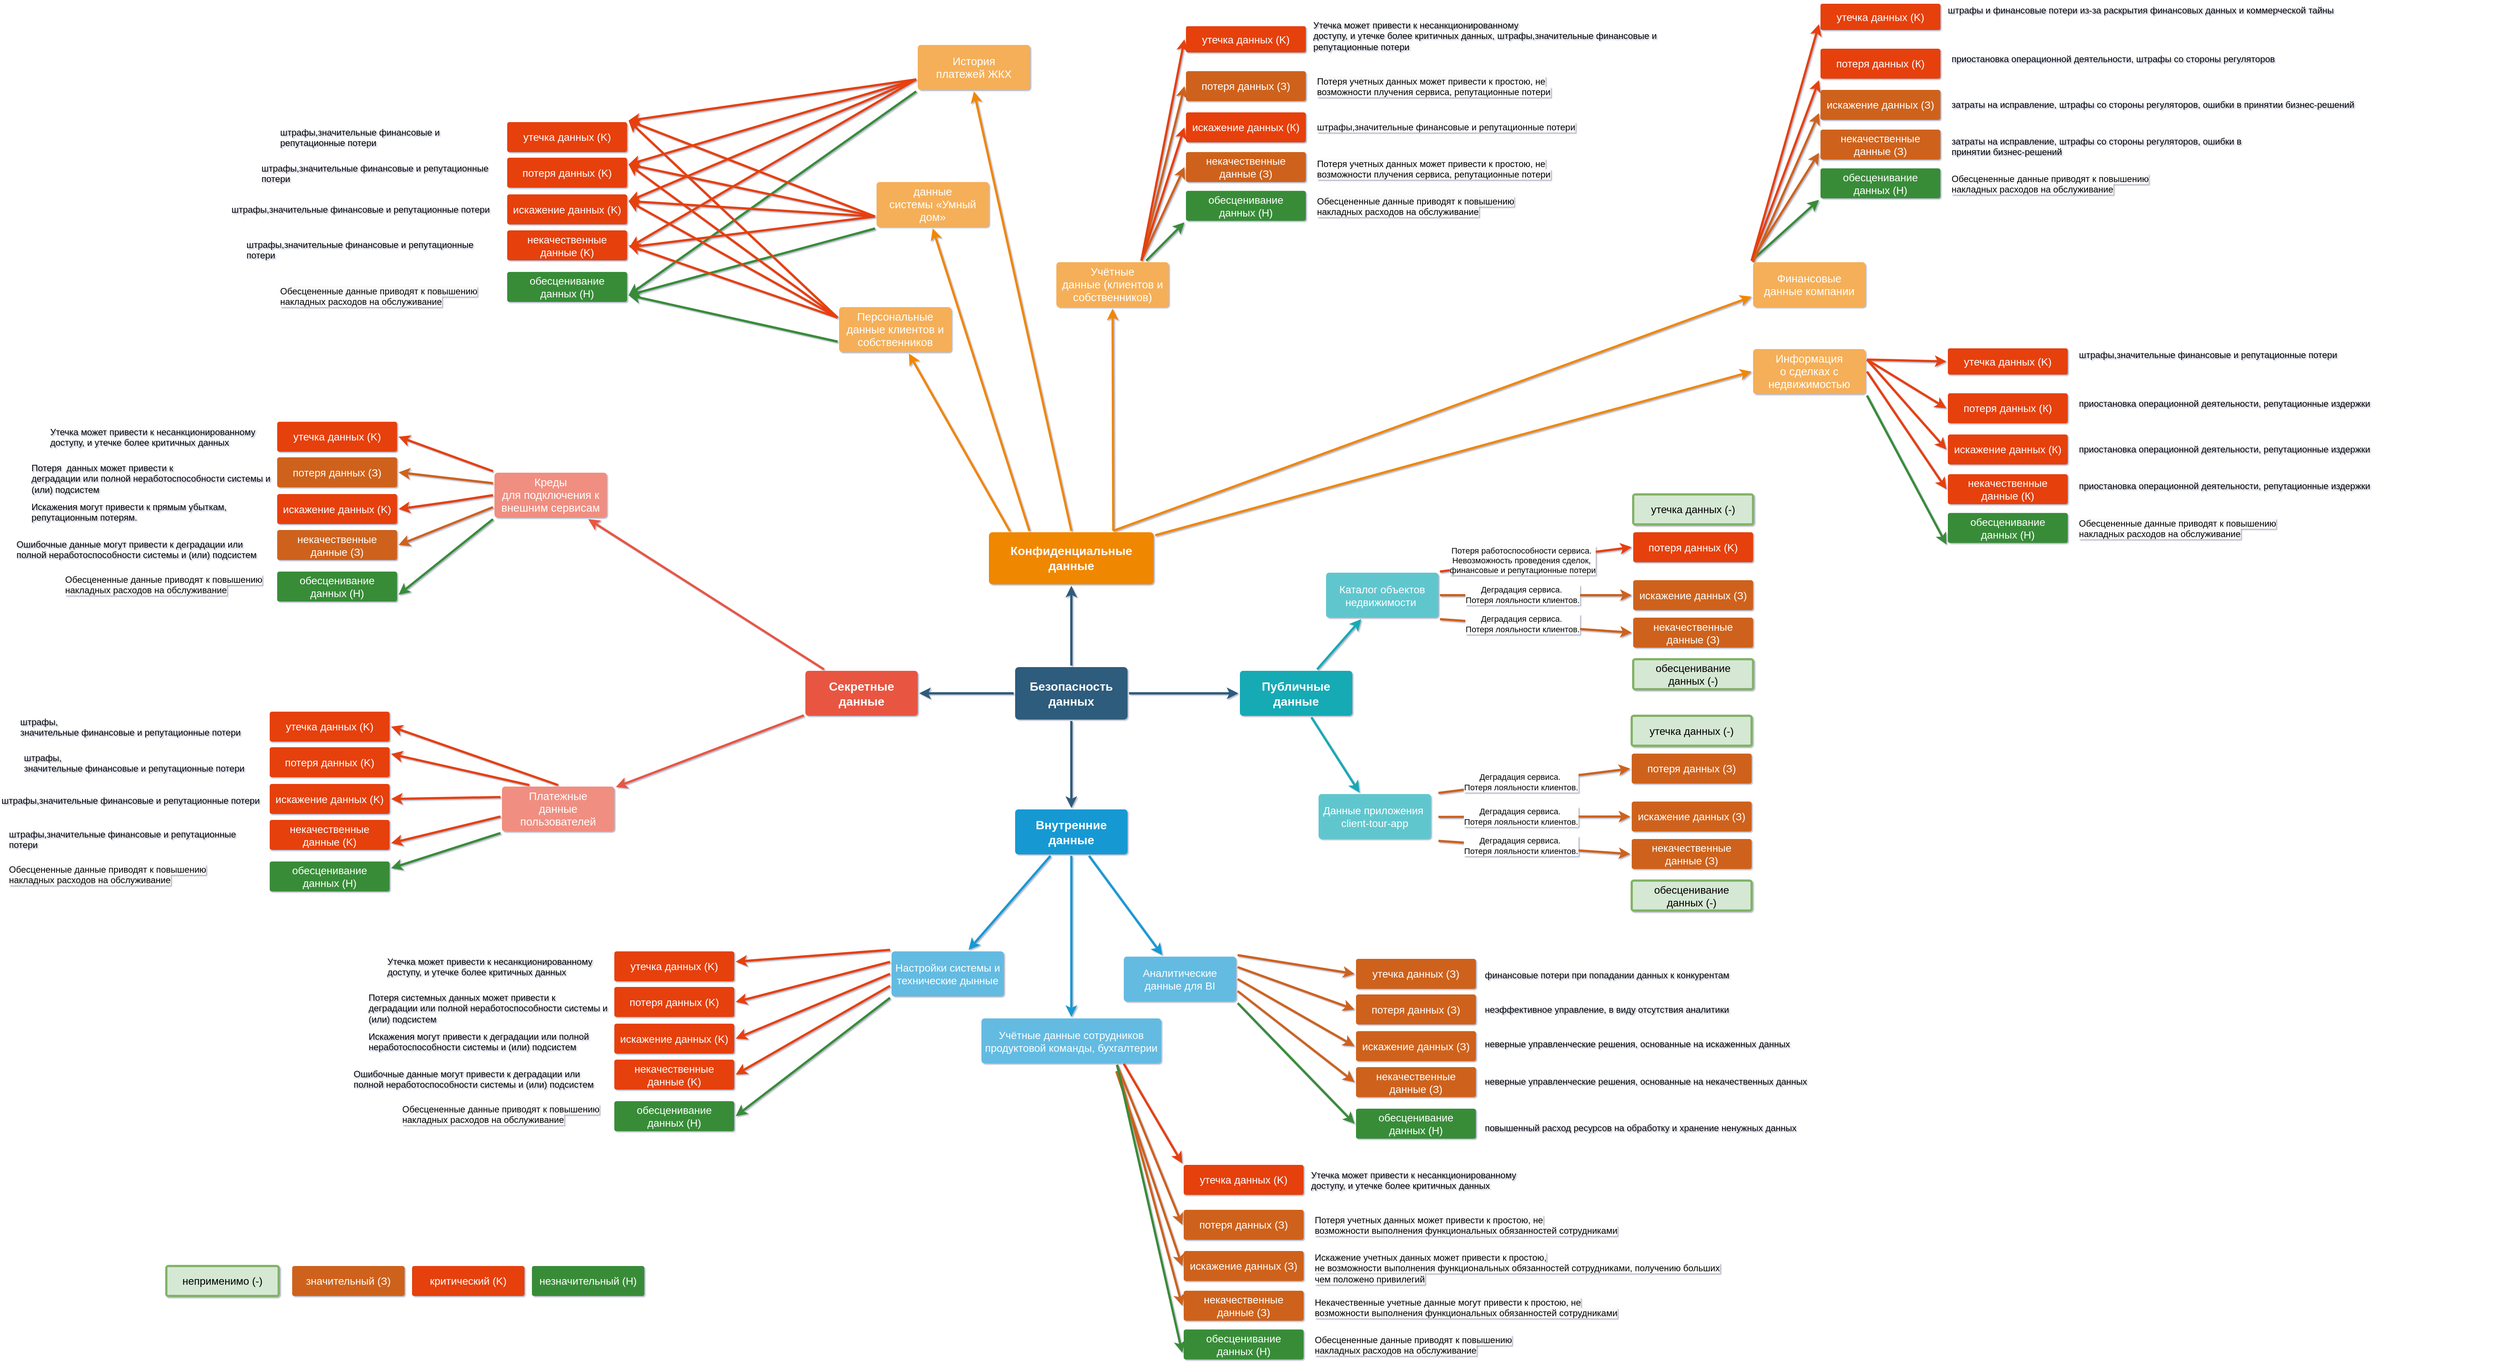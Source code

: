 <mxfile version="24.7.8">
  <diagram id="6a731a19-8d31-9384-78a2-239565b7b9f0" name="Page-1">
    <mxGraphModel dx="7136" dy="4324" grid="1" gridSize="10" guides="1" tooltips="1" connect="1" arrows="1" fold="1" page="0" pageScale="1" pageWidth="1169" pageHeight="827" background="none" math="0" shadow="1">
      <root>
        <mxCell id="0" />
        <mxCell id="1" parent="0" />
        <mxCell id="1745" value="" style="edgeStyle=none;rounded=1;jumpStyle=none;html=1;shadow=0;labelBackgroundColor=none;startArrow=none;startFill=0;endArrow=classic;endFill=1;jettySize=auto;orthogonalLoop=1;strokeColor=#2F5B7C;strokeWidth=3;fontFamily=Helvetica;fontSize=16;fontColor=#23445D;spacing=5;" parent="1" source="1749" target="1764" edge="1">
          <mxGeometry relative="1" as="geometry" />
        </mxCell>
        <mxCell id="1746" value="" style="edgeStyle=none;rounded=1;jumpStyle=none;html=1;shadow=0;labelBackgroundColor=none;startArrow=none;startFill=0;endArrow=classic;endFill=1;jettySize=auto;orthogonalLoop=1;strokeColor=#2F5B7C;strokeWidth=3;fontFamily=Helvetica;fontSize=16;fontColor=#23445D;spacing=5;" parent="1" source="1749" target="1771" edge="1">
          <mxGeometry relative="1" as="geometry" />
        </mxCell>
        <mxCell id="1747" value="" style="edgeStyle=none;rounded=1;jumpStyle=none;html=1;shadow=0;labelBackgroundColor=none;startArrow=none;startFill=0;endArrow=classic;endFill=1;jettySize=auto;orthogonalLoop=1;strokeColor=#2F5B7C;strokeWidth=3;fontFamily=Helvetica;fontSize=16;fontColor=#23445D;spacing=5;" parent="1" source="1749" target="1760" edge="1">
          <mxGeometry relative="1" as="geometry" />
        </mxCell>
        <mxCell id="1748" value="" style="edgeStyle=none;rounded=1;jumpStyle=none;html=1;shadow=0;labelBackgroundColor=none;startArrow=none;startFill=0;endArrow=classic;endFill=1;jettySize=auto;orthogonalLoop=1;strokeColor=#2F5B7C;strokeWidth=3;fontFamily=Helvetica;fontSize=16;fontColor=#23445D;spacing=5;" parent="1" source="1749" target="1753" edge="1">
          <mxGeometry relative="1" as="geometry" />
        </mxCell>
        <mxCell id="1749" value="Безопасность данных" style="rounded=1;whiteSpace=wrap;html=1;shadow=0;labelBackgroundColor=none;strokeColor=none;strokeWidth=3;fillColor=#2F5B7C;fontFamily=Helvetica;fontSize=16;fontColor=#FFFFFF;align=center;fontStyle=1;spacing=5;arcSize=7;perimeterSpacing=2;" parent="1" vertex="1">
          <mxGeometry x="495" y="380.5" width="150" height="70" as="geometry" />
        </mxCell>
        <mxCell id="1750" value="" style="edgeStyle=none;rounded=1;jumpStyle=none;html=1;shadow=0;labelBackgroundColor=none;startArrow=none;startFill=0;jettySize=auto;orthogonalLoop=1;strokeColor=#E85642;strokeWidth=3;fontFamily=Helvetica;fontSize=14;fontColor=#FFFFFF;spacing=5;fontStyle=1;fillColor=#b0e3e6;" parent="1" source="1753" target="1756" edge="1">
          <mxGeometry relative="1" as="geometry" />
        </mxCell>
        <mxCell id="1752" value="" style="edgeStyle=none;rounded=1;jumpStyle=none;html=1;shadow=0;labelBackgroundColor=none;startArrow=none;startFill=0;jettySize=auto;orthogonalLoop=1;strokeColor=#E85642;strokeWidth=3;fontFamily=Helvetica;fontSize=14;fontColor=#FFFFFF;spacing=5;fontStyle=1;fillColor=#b0e3e6;" parent="1" source="1753" target="1754" edge="1">
          <mxGeometry relative="1" as="geometry" />
        </mxCell>
        <mxCell id="1753" value="&lt;span style=&quot;font-size: 16px;&quot;&gt;Секретные данные&lt;/span&gt;" style="rounded=1;whiteSpace=wrap;html=1;shadow=0;labelBackgroundColor=none;strokeColor=none;strokeWidth=3;fillColor=#e85642;fontFamily=Helvetica;fontSize=14;fontColor=#FFFFFF;align=center;spacing=5;fontStyle=1;arcSize=7;perimeterSpacing=2;" parent="1" vertex="1">
          <mxGeometry x="215" y="385.5" width="150" height="60" as="geometry" />
        </mxCell>
        <mxCell id="1754" value="&lt;span style=&quot;font-size:11.0pt;line-height:107%;&lt;br/&gt;font-family:&amp;quot;Calibri&amp;quot;,sans-serif;mso-ascii-theme-font:minor-latin;mso-fareast-font-family:&lt;br/&gt;Calibri;mso-fareast-theme-font:minor-latin;mso-hansi-theme-font:minor-latin;&lt;br/&gt;mso-bidi-font-family:&amp;quot;Times New Roman&amp;quot;;mso-bidi-theme-font:minor-bidi;&lt;br/&gt;mso-ansi-language:RU;mso-fareast-language:EN-US;mso-bidi-language:AR-SA&quot;&gt;Платежные&lt;br/&gt;данные пользователей&lt;/span&gt;" style="rounded=1;whiteSpace=wrap;html=1;shadow=0;labelBackgroundColor=none;strokeColor=none;strokeWidth=3;fillColor=#f08e81;fontFamily=Helvetica;fontSize=14;fontColor=#FFFFFF;align=center;spacing=5;fontStyle=0;arcSize=7;perimeterSpacing=2;" parent="1" vertex="1">
          <mxGeometry x="-190" y="540" width="150" height="60" as="geometry" />
        </mxCell>
        <mxCell id="1756" value="&lt;span style=&quot;font-size:11.0pt;line-height:107%;&lt;br/&gt;font-family:&amp;quot;Calibri&amp;quot;,sans-serif;mso-ascii-theme-font:minor-latin;mso-fareast-font-family:&lt;br/&gt;Calibri;mso-fareast-theme-font:minor-latin;mso-hansi-theme-font:minor-latin;&lt;br/&gt;mso-bidi-font-family:&amp;quot;Times New Roman&amp;quot;;mso-bidi-theme-font:minor-bidi;&lt;br/&gt;mso-ansi-language:RU;mso-fareast-language:EN-US;mso-bidi-language:AR-SA&quot;&gt;Креды&lt;br/&gt;для подключения к внешним сервисам&lt;/span&gt;" style="rounded=1;whiteSpace=wrap;html=1;shadow=0;labelBackgroundColor=none;strokeColor=none;strokeWidth=3;fillColor=#f08e81;fontFamily=Helvetica;fontSize=14;fontColor=#FFFFFF;align=center;spacing=5;fontStyle=0;arcSize=7;perimeterSpacing=2;" parent="1" vertex="1">
          <mxGeometry x="-200" y="121" width="150" height="60" as="geometry" />
        </mxCell>
        <mxCell id="1757" value="" style="edgeStyle=none;rounded=1;jumpStyle=none;html=1;shadow=0;labelBackgroundColor=none;startArrow=none;startFill=0;endArrow=classic;endFill=1;jettySize=auto;orthogonalLoop=1;strokeColor=#1699D3;strokeWidth=3;fontFamily=Helvetica;fontSize=14;fontColor=#FFFFFF;spacing=5;" parent="1" source="1760" target="1763" edge="1">
          <mxGeometry relative="1" as="geometry" />
        </mxCell>
        <mxCell id="1759" value="" style="edgeStyle=none;rounded=1;jumpStyle=none;html=1;shadow=0;labelBackgroundColor=none;startArrow=none;startFill=0;endArrow=classic;endFill=1;jettySize=auto;orthogonalLoop=1;strokeColor=#1699D3;strokeWidth=3;fontFamily=Helvetica;fontSize=14;fontColor=#FFFFFF;spacing=5;" parent="1" source="1760" target="1761" edge="1">
          <mxGeometry relative="1" as="geometry" />
        </mxCell>
        <mxCell id="1760" value="&lt;span style=&quot;font-size: 16px;&quot;&gt;Внутренние данные&lt;/span&gt;" style="rounded=1;whiteSpace=wrap;html=1;shadow=0;labelBackgroundColor=none;strokeColor=none;strokeWidth=3;fillColor=#1699d3;fontFamily=Helvetica;fontSize=14;fontColor=#FFFFFF;align=center;spacing=5;fontStyle=1;arcSize=7;perimeterSpacing=2;" parent="1" vertex="1">
          <mxGeometry x="495" y="570.5" width="150" height="60" as="geometry" />
        </mxCell>
        <mxCell id="1761" value="Аналитические данные для BI" style="rounded=1;whiteSpace=wrap;html=1;shadow=0;labelBackgroundColor=none;strokeColor=none;strokeWidth=3;fillColor=#64bbe2;fontFamily=Helvetica;fontSize=14;fontColor=#FFFFFF;align=center;spacing=5;arcSize=7;perimeterSpacing=2;" parent="1" vertex="1">
          <mxGeometry x="640" y="767" width="150" height="60" as="geometry" />
        </mxCell>
        <mxCell id="1763" value="Настройки системы и технические дынные" style="rounded=1;whiteSpace=wrap;html=1;shadow=0;labelBackgroundColor=none;strokeColor=none;strokeWidth=3;fillColor=#64bbe2;fontFamily=Helvetica;fontSize=14;fontColor=#FFFFFF;align=center;spacing=5;arcSize=7;perimeterSpacing=2;" parent="1" vertex="1">
          <mxGeometry x="330" y="760" width="150" height="60" as="geometry" />
        </mxCell>
        <mxCell id="1764" value="&lt;span style=&quot;font-size: 16px;&quot;&gt;Конфиденциальные данные&lt;/span&gt;" style="rounded=1;whiteSpace=wrap;html=1;shadow=0;labelBackgroundColor=none;strokeColor=none;strokeWidth=3;fillColor=#F08705;fontFamily=Helvetica;fontSize=14;fontColor=#FFFFFF;align=center;spacing=5;fontStyle=1;arcSize=7;perimeterSpacing=2;" parent="1" vertex="1">
          <mxGeometry x="460" y="200.5" width="220" height="69.5" as="geometry" />
        </mxCell>
        <mxCell id="1765" value="&lt;span style=&quot;font-size:11.0pt;line-height:107%;&lt;br/&gt;font-family:&amp;quot;Calibri&amp;quot;,sans-serif;mso-ascii-theme-font:minor-latin;mso-fareast-font-family:&lt;br/&gt;Calibri;mso-fareast-theme-font:minor-latin;mso-hansi-theme-font:minor-latin;&lt;br/&gt;mso-bidi-font-family:&amp;quot;Times New Roman&amp;quot;;mso-bidi-theme-font:minor-bidi;&lt;br/&gt;mso-ansi-language:RU;mso-fareast-language:EN-US;mso-bidi-language:AR-SA&quot;&gt;История&lt;br/&gt;платежей ЖКХ&lt;/span&gt;" style="rounded=1;whiteSpace=wrap;html=1;shadow=0;labelBackgroundColor=none;strokeColor=none;strokeWidth=3;fillColor=#f5af58;fontFamily=Helvetica;fontSize=14;fontColor=#FFFFFF;align=center;spacing=5;arcSize=7;perimeterSpacing=2;" parent="1" vertex="1">
          <mxGeometry x="365" y="-450" width="150" height="60" as="geometry" />
        </mxCell>
        <mxCell id="1766" value="" style="edgeStyle=none;rounded=1;jumpStyle=none;html=1;shadow=0;labelBackgroundColor=none;startArrow=none;startFill=0;endArrow=classic;endFill=1;jettySize=auto;orthogonalLoop=1;strokeColor=#F08705;strokeWidth=3;fontFamily=Helvetica;fontSize=14;fontColor=#FFFFFF;spacing=5;entryX=0;entryY=0.5;entryDx=0;entryDy=0;" parent="1" source="1764" target="BpoL6sSreTDUZBfIPBe1-1933" edge="1">
          <mxGeometry relative="1" as="geometry" />
        </mxCell>
        <mxCell id="1767" value="&lt;span style=&quot;font-size:11.0pt;line-height:107%;&lt;br/&gt;font-family:&amp;quot;Calibri&amp;quot;,sans-serif;mso-ascii-theme-font:minor-latin;mso-fareast-font-family:&lt;br/&gt;Calibri;mso-fareast-theme-font:minor-latin;mso-hansi-theme-font:minor-latin;&lt;br/&gt;mso-bidi-font-family:&amp;quot;Times New Roman&amp;quot;;mso-bidi-theme-font:minor-bidi;&lt;br/&gt;mso-ansi-language:RU;mso-fareast-language:EN-US;mso-bidi-language:AR-SA&quot;&gt;Учётные&lt;br/&gt;данные (клиентов и собственников)&lt;/span&gt;" style="rounded=1;whiteSpace=wrap;html=1;shadow=0;labelBackgroundColor=none;strokeColor=none;strokeWidth=3;fillColor=#f5af58;fontFamily=Helvetica;fontSize=14;fontColor=#FFFFFF;align=center;spacing=5;arcSize=7;perimeterSpacing=2;" parent="1" vertex="1">
          <mxGeometry x="550" y="-160" width="150" height="60" as="geometry" />
        </mxCell>
        <mxCell id="1768" value="" style="edgeStyle=none;rounded=1;jumpStyle=none;html=1;shadow=0;labelBackgroundColor=none;startArrow=none;startFill=0;endArrow=classic;endFill=1;jettySize=auto;orthogonalLoop=1;strokeColor=#F08705;strokeWidth=3;fontFamily=Helvetica;fontSize=14;fontColor=#FFFFFF;spacing=5;exitX=0.75;exitY=0;exitDx=0;exitDy=0;" parent="1" source="1764" target="1767" edge="1">
          <mxGeometry relative="1" as="geometry" />
        </mxCell>
        <mxCell id="1769" value="&lt;span style=&quot;font-size:11.0pt;line-height:107%;&lt;br/&gt;font-family:&amp;quot;Calibri&amp;quot;,sans-serif;mso-ascii-theme-font:minor-latin;mso-fareast-font-family:&lt;br/&gt;Calibri;mso-fareast-theme-font:minor-latin;mso-hansi-theme-font:minor-latin;&lt;br/&gt;mso-bidi-font-family:&amp;quot;Times New Roman&amp;quot;;mso-bidi-theme-font:minor-bidi;&lt;br/&gt;mso-ansi-language:RU;mso-fareast-language:EN-US;mso-bidi-language:AR-SA&quot;&gt;Персональные&lt;br&gt;данные клиентов и собственников&lt;/span&gt;" style="rounded=1;whiteSpace=wrap;html=1;shadow=0;labelBackgroundColor=none;strokeColor=none;strokeWidth=3;fillColor=#f5af58;fontFamily=Helvetica;fontSize=14;fontColor=#FFFFFF;align=center;spacing=5;arcSize=7;perimeterSpacing=2;" parent="1" vertex="1">
          <mxGeometry x="260" y="-100" width="150" height="60" as="geometry" />
        </mxCell>
        <mxCell id="1770" value="" style="edgeStyle=none;rounded=1;jumpStyle=none;html=1;shadow=0;labelBackgroundColor=none;startArrow=none;startFill=0;endArrow=classic;endFill=1;jettySize=auto;orthogonalLoop=1;strokeColor=#F08705;strokeWidth=3;fontFamily=Helvetica;fontSize=14;fontColor=#FFFFFF;spacing=5;exitX=0.134;exitY=0.009;exitDx=0;exitDy=0;exitPerimeter=0;" parent="1" source="1764" target="1769" edge="1">
          <mxGeometry relative="1" as="geometry" />
        </mxCell>
        <mxCell id="1771" value="&lt;span style=&quot;font-size: 16px;&quot;&gt;Публичные данные&lt;/span&gt;" style="rounded=1;whiteSpace=wrap;html=1;shadow=0;labelBackgroundColor=none;strokeColor=none;strokeWidth=3;fillColor=#12aab5;fontFamily=Helvetica;fontSize=14;fontColor=#FFFFFF;align=center;spacing=5;fontStyle=1;arcSize=7;perimeterSpacing=2;" parent="1" vertex="1">
          <mxGeometry x="795" y="385.5" width="150" height="60" as="geometry" />
        </mxCell>
        <mxCell id="1772" value="Данные приложения&amp;nbsp;&lt;div&gt;client-tour-app&lt;/div&gt;" style="rounded=1;whiteSpace=wrap;html=1;shadow=0;labelBackgroundColor=none;strokeColor=none;strokeWidth=3;fillColor=#61c6ce;fontFamily=Helvetica;fontSize=14;fontColor=#FFFFFF;align=center;spacing=5;fontStyle=0;arcSize=7;perimeterSpacing=2;" parent="1" vertex="1">
          <mxGeometry x="900" y="550" width="150" height="60" as="geometry" />
        </mxCell>
        <mxCell id="1773" value="" style="edgeStyle=none;rounded=1;jumpStyle=none;html=1;shadow=0;labelBackgroundColor=none;startArrow=none;startFill=0;jettySize=auto;orthogonalLoop=1;strokeColor=#12AAB5;strokeWidth=3;fontFamily=Helvetica;fontSize=14;fontColor=#FFFFFF;spacing=5;fontStyle=1;fillColor=#b0e3e6;" parent="1" source="1771" target="1772" edge="1">
          <mxGeometry relative="1" as="geometry" />
        </mxCell>
        <mxCell id="1776" value="Каталог&amp;nbsp;объектов недвижимости&amp;nbsp;" style="rounded=1;whiteSpace=wrap;html=1;shadow=0;labelBackgroundColor=none;strokeColor=none;strokeWidth=3;fillColor=#61c6ce;fontFamily=Helvetica;fontSize=14;fontColor=#FFFFFF;align=center;spacing=5;fontStyle=0;arcSize=7;perimeterSpacing=2;" parent="1" vertex="1">
          <mxGeometry x="910" y="254.5" width="150" height="60" as="geometry" />
        </mxCell>
        <mxCell id="1777" value="" style="edgeStyle=none;rounded=1;jumpStyle=none;html=1;shadow=0;labelBackgroundColor=none;startArrow=none;startFill=0;jettySize=auto;orthogonalLoop=1;strokeColor=#12AAB5;strokeWidth=3;fontFamily=Helvetica;fontSize=14;fontColor=#FFFFFF;spacing=5;fontStyle=1;fillColor=#b0e3e6;" parent="1" source="1771" target="1776" edge="1">
          <mxGeometry relative="1" as="geometry" />
        </mxCell>
        <mxCell id="BpoL6sSreTDUZBfIPBe1-1779" value="утечка данных (-)" style="rounded=1;whiteSpace=wrap;html=1;shadow=0;labelBackgroundColor=none;strokeColor=#82b366;strokeWidth=3;fillColor=#d5e8d4;fontFamily=Helvetica;fontSize=14;align=center;spacing=5;fontStyle=0;arcSize=7;perimeterSpacing=2;" vertex="1" parent="1">
          <mxGeometry x="1320" y="150" width="160" height="40" as="geometry" />
        </mxCell>
        <mxCell id="BpoL6sSreTDUZBfIPBe1-1780" value="потеря данных (K)" style="rounded=1;whiteSpace=wrap;html=1;shadow=0;labelBackgroundColor=none;strokeColor=none;strokeWidth=3;fillColor=#E6410A;fontFamily=Helvetica;fontSize=14;fontColor=#FFFFFF;align=center;spacing=5;fontStyle=0;arcSize=7;perimeterSpacing=2;" vertex="1" parent="1">
          <mxGeometry x="1320" y="200.5" width="160" height="40" as="geometry" />
        </mxCell>
        <mxCell id="BpoL6sSreTDUZBfIPBe1-1781" value="искажение данных (З)" style="rounded=1;whiteSpace=wrap;html=1;shadow=0;labelBackgroundColor=none;strokeColor=none;strokeWidth=3;fillColor=#CE621B;fontFamily=Helvetica;fontSize=14;fontColor=#FFFFFF;align=center;spacing=5;fontStyle=0;arcSize=7;perimeterSpacing=2;" vertex="1" parent="1">
          <mxGeometry x="1320" y="264.5" width="160" height="40" as="geometry" />
        </mxCell>
        <mxCell id="BpoL6sSreTDUZBfIPBe1-1782" value="некачественные данные (З)" style="rounded=1;whiteSpace=wrap;html=1;shadow=0;labelBackgroundColor=none;strokeColor=none;strokeWidth=3;fillColor=#CE621B;fontFamily=Helvetica;fontSize=14;fontColor=#FFFFFF;align=center;spacing=5;fontStyle=0;arcSize=7;perimeterSpacing=2;" vertex="1" parent="1">
          <mxGeometry x="1320" y="314.5" width="160" height="40" as="geometry" />
        </mxCell>
        <mxCell id="BpoL6sSreTDUZBfIPBe1-1783" value="обесценивание данных (-)" style="rounded=1;whiteSpace=wrap;html=1;shadow=0;labelBackgroundColor=none;strokeColor=#82b366;strokeWidth=3;fillColor=#d5e8d4;fontFamily=Helvetica;fontSize=14;align=center;spacing=5;fontStyle=0;arcSize=7;perimeterSpacing=2;" vertex="1" parent="1">
          <mxGeometry x="1320" y="370" width="160" height="40" as="geometry" />
        </mxCell>
        <mxCell id="BpoL6sSreTDUZBfIPBe1-1786" value="" style="edgeStyle=none;rounded=1;jumpStyle=none;html=1;shadow=0;labelBackgroundColor=none;startArrow=none;startFill=0;jettySize=auto;orthogonalLoop=1;strokeColor=#E6410A;strokeWidth=3;fontFamily=Helvetica;fontSize=14;fontColor=#FFFFFF;spacing=5;fontStyle=1;fillColor=#b0e3e6;entryX=0;entryY=0.5;entryDx=0;entryDy=0;" edge="1" parent="1" target="BpoL6sSreTDUZBfIPBe1-1780">
          <mxGeometry relative="1" as="geometry">
            <mxPoint x="1062" y="253" as="sourcePoint" />
            <mxPoint x="1247" y="190" as="targetPoint" />
          </mxGeometry>
        </mxCell>
        <mxCell id="BpoL6sSreTDUZBfIPBe1-1790" value="&lt;div&gt;Потеря работоспособности сервиса.&amp;nbsp;&lt;/div&gt;&lt;div&gt;Невозможность проведения сделок,&amp;nbsp;&lt;/div&gt;&lt;div&gt;финансовые и репутационные потери&lt;/div&gt;" style="edgeLabel;html=1;align=center;verticalAlign=middle;resizable=0;points=[];fontColor=#000000;" vertex="1" connectable="0" parent="BpoL6sSreTDUZBfIPBe1-1786">
          <mxGeometry x="-0.145" y="1" relative="1" as="geometry">
            <mxPoint as="offset" />
          </mxGeometry>
        </mxCell>
        <mxCell id="BpoL6sSreTDUZBfIPBe1-1793" value="" style="edgeStyle=none;rounded=1;jumpStyle=none;html=1;shadow=0;labelBackgroundColor=none;startArrow=none;startFill=0;jettySize=auto;orthogonalLoop=1;strokeColor=#CE621B;strokeWidth=3;fontFamily=Helvetica;fontSize=14;fontColor=#FFFFFF;spacing=5;fontStyle=1;fillColor=#b0e3e6;entryX=0;entryY=0.5;entryDx=0;entryDy=0;exitX=1;exitY=0.5;exitDx=0;exitDy=0;" edge="1" parent="1" source="1776" target="BpoL6sSreTDUZBfIPBe1-1781">
          <mxGeometry relative="1" as="geometry">
            <mxPoint x="1072" y="263" as="sourcePoint" />
            <mxPoint x="1328" y="230" as="targetPoint" />
          </mxGeometry>
        </mxCell>
        <mxCell id="BpoL6sSreTDUZBfIPBe1-1794" value="&lt;font&gt;Деградация сервиса.&amp;nbsp;&lt;/font&gt;&lt;div&gt;&lt;font&gt;Потеря лояльности клиентов.&lt;/font&gt;&lt;/div&gt;" style="edgeLabel;html=1;align=center;verticalAlign=middle;resizable=0;points=[];fontColor=#000000;" vertex="1" connectable="0" parent="BpoL6sSreTDUZBfIPBe1-1793">
          <mxGeometry x="-0.145" y="1" relative="1" as="geometry">
            <mxPoint as="offset" />
          </mxGeometry>
        </mxCell>
        <mxCell id="BpoL6sSreTDUZBfIPBe1-1795" value="" style="edgeStyle=none;rounded=1;jumpStyle=none;html=1;shadow=0;labelBackgroundColor=none;startArrow=none;startFill=0;jettySize=auto;orthogonalLoop=1;strokeColor=#CE621B;strokeWidth=3;fontFamily=Helvetica;fontSize=14;fontColor=#FFFFFF;spacing=5;fontStyle=1;fillColor=#b0e3e6;entryX=0;entryY=0.5;entryDx=0;entryDy=0;exitX=1;exitY=1;exitDx=0;exitDy=0;" edge="1" parent="1" source="1776" target="BpoL6sSreTDUZBfIPBe1-1782">
          <mxGeometry relative="1" as="geometry">
            <mxPoint x="1060" y="304.5" as="sourcePoint" />
            <mxPoint x="1316" y="321.5" as="targetPoint" />
          </mxGeometry>
        </mxCell>
        <mxCell id="BpoL6sSreTDUZBfIPBe1-1796" value="&lt;font&gt;Деградация сервиса.&amp;nbsp;&lt;/font&gt;&lt;div&gt;&lt;font&gt;Потеря лояльности клиентов.&lt;/font&gt;&lt;/div&gt;" style="edgeLabel;html=1;align=center;verticalAlign=middle;resizable=0;points=[];fontColor=#000000;" vertex="1" connectable="0" parent="BpoL6sSreTDUZBfIPBe1-1795">
          <mxGeometry x="-0.145" y="1" relative="1" as="geometry">
            <mxPoint as="offset" />
          </mxGeometry>
        </mxCell>
        <mxCell id="BpoL6sSreTDUZBfIPBe1-1801" value="утечка данных (-)" style="rounded=1;whiteSpace=wrap;html=1;shadow=0;labelBackgroundColor=none;strokeColor=#82b366;strokeWidth=3;fillColor=#d5e8d4;fontFamily=Helvetica;fontSize=14;align=center;spacing=5;fontStyle=0;arcSize=7;perimeterSpacing=2;" vertex="1" parent="1">
          <mxGeometry x="1318" y="445.5" width="160" height="40" as="geometry" />
        </mxCell>
        <mxCell id="BpoL6sSreTDUZBfIPBe1-1802" value="потеря данных (З)" style="rounded=1;whiteSpace=wrap;html=1;shadow=0;labelBackgroundColor=none;strokeColor=none;strokeWidth=3;fillColor=#CE621B;fontFamily=Helvetica;fontSize=14;fontColor=#FFFFFF;align=center;spacing=5;fontStyle=0;arcSize=7;perimeterSpacing=2;" vertex="1" parent="1">
          <mxGeometry x="1318" y="496" width="160" height="40" as="geometry" />
        </mxCell>
        <mxCell id="BpoL6sSreTDUZBfIPBe1-1803" value="искажение данных (З)" style="rounded=1;whiteSpace=wrap;html=1;shadow=0;labelBackgroundColor=none;strokeColor=none;strokeWidth=3;fillColor=#CE621B;fontFamily=Helvetica;fontSize=14;fontColor=#FFFFFF;align=center;spacing=5;fontStyle=0;arcSize=7;perimeterSpacing=2;" vertex="1" parent="1">
          <mxGeometry x="1318" y="560" width="160" height="40" as="geometry" />
        </mxCell>
        <mxCell id="BpoL6sSreTDUZBfIPBe1-1804" value="некачественные данные (З)" style="rounded=1;whiteSpace=wrap;html=1;shadow=0;labelBackgroundColor=none;strokeColor=none;strokeWidth=3;fillColor=#CE621B;fontFamily=Helvetica;fontSize=14;fontColor=#FFFFFF;align=center;spacing=5;fontStyle=0;arcSize=7;perimeterSpacing=2;" vertex="1" parent="1">
          <mxGeometry x="1318" y="610" width="160" height="40" as="geometry" />
        </mxCell>
        <mxCell id="BpoL6sSreTDUZBfIPBe1-1805" value="обесценивание данных (-)" style="rounded=1;whiteSpace=wrap;html=1;shadow=0;labelBackgroundColor=none;strokeColor=#82b366;strokeWidth=3;fillColor=#d5e8d4;fontFamily=Helvetica;fontSize=14;align=center;spacing=5;fontStyle=0;arcSize=7;perimeterSpacing=2;" vertex="1" parent="1">
          <mxGeometry x="1318" y="665.5" width="160" height="40" as="geometry" />
        </mxCell>
        <mxCell id="BpoL6sSreTDUZBfIPBe1-1806" value="" style="edgeStyle=none;rounded=1;jumpStyle=none;html=1;shadow=0;labelBackgroundColor=none;startArrow=none;startFill=0;jettySize=auto;orthogonalLoop=1;strokeColor=#CE621B;strokeWidth=3;fontFamily=Helvetica;fontSize=14;fontColor=#FFFFFF;spacing=5;fontStyle=1;fillColor=#b0e3e6;entryX=0;entryY=0.5;entryDx=0;entryDy=0;" edge="1" parent="1" target="BpoL6sSreTDUZBfIPBe1-1802">
          <mxGeometry relative="1" as="geometry">
            <mxPoint x="1060" y="548.5" as="sourcePoint" />
            <mxPoint x="1245" y="485.5" as="targetPoint" />
          </mxGeometry>
        </mxCell>
        <mxCell id="BpoL6sSreTDUZBfIPBe1-1807" value="&lt;font style=&quot;&quot;&gt;Деградация сервиса.&amp;nbsp;&lt;/font&gt;&lt;div style=&quot;&quot;&gt;Потеря лояльности клиентов.&lt;/div&gt;" style="edgeLabel;html=1;align=center;verticalAlign=middle;resizable=0;points=[];fontColor=#000000;" vertex="1" connectable="0" parent="BpoL6sSreTDUZBfIPBe1-1806">
          <mxGeometry x="-0.145" y="1" relative="1" as="geometry">
            <mxPoint as="offset" />
          </mxGeometry>
        </mxCell>
        <mxCell id="BpoL6sSreTDUZBfIPBe1-1808" value="" style="edgeStyle=none;rounded=1;jumpStyle=none;html=1;shadow=0;labelBackgroundColor=none;startArrow=none;startFill=0;jettySize=auto;orthogonalLoop=1;strokeColor=#CE621B;strokeWidth=3;fontFamily=Helvetica;fontSize=14;fontColor=#FFFFFF;spacing=5;fontStyle=1;fillColor=#b0e3e6;entryX=0;entryY=0.5;entryDx=0;entryDy=0;exitX=1;exitY=0.5;exitDx=0;exitDy=0;" edge="1" parent="1" target="BpoL6sSreTDUZBfIPBe1-1803">
          <mxGeometry relative="1" as="geometry">
            <mxPoint x="1060" y="580.5" as="sourcePoint" />
            <mxPoint x="1326" y="525.5" as="targetPoint" />
          </mxGeometry>
        </mxCell>
        <mxCell id="BpoL6sSreTDUZBfIPBe1-1809" value="&lt;font&gt;Деградация сервиса.&amp;nbsp;&lt;/font&gt;&lt;div&gt;&lt;font&gt;Потеря лояльности клиентов.&lt;/font&gt;&lt;/div&gt;" style="edgeLabel;html=1;align=center;verticalAlign=middle;resizable=0;points=[];fontColor=#000000;" vertex="1" connectable="0" parent="BpoL6sSreTDUZBfIPBe1-1808">
          <mxGeometry x="-0.145" y="1" relative="1" as="geometry">
            <mxPoint as="offset" />
          </mxGeometry>
        </mxCell>
        <mxCell id="BpoL6sSreTDUZBfIPBe1-1810" value="" style="edgeStyle=none;rounded=1;jumpStyle=none;html=1;shadow=0;labelBackgroundColor=none;startArrow=none;startFill=0;jettySize=auto;orthogonalLoop=1;strokeColor=#CE621B;strokeWidth=3;fontFamily=Helvetica;fontSize=14;fontColor=#FFFFFF;spacing=5;fontStyle=1;fillColor=#b0e3e6;entryX=0;entryY=0.5;entryDx=0;entryDy=0;exitX=1;exitY=1;exitDx=0;exitDy=0;" edge="1" parent="1" target="BpoL6sSreTDUZBfIPBe1-1804">
          <mxGeometry relative="1" as="geometry">
            <mxPoint x="1060" y="612.5" as="sourcePoint" />
            <mxPoint x="1314" y="617" as="targetPoint" />
          </mxGeometry>
        </mxCell>
        <mxCell id="BpoL6sSreTDUZBfIPBe1-1811" value="&lt;font color=&quot;#000000&quot;&gt;Деградация сервиса.&amp;nbsp;&lt;/font&gt;&lt;div&gt;&lt;font color=&quot;#000000&quot;&gt;Потеря лояльности клиентов.&lt;/font&gt;&lt;/div&gt;" style="edgeLabel;html=1;align=center;verticalAlign=middle;resizable=0;points=[];fontColor=#CE621B;" vertex="1" connectable="0" parent="BpoL6sSreTDUZBfIPBe1-1810">
          <mxGeometry x="-0.145" y="1" relative="1" as="geometry">
            <mxPoint as="offset" />
          </mxGeometry>
        </mxCell>
        <mxCell id="BpoL6sSreTDUZBfIPBe1-1822" value="потеря данных (З)" style="rounded=1;whiteSpace=wrap;html=1;shadow=0;labelBackgroundColor=none;strokeColor=none;strokeWidth=3;fillColor=#CE621B;fontFamily=Helvetica;fontSize=14;fontColor=#FFFFFF;align=center;spacing=5;fontStyle=0;arcSize=7;perimeterSpacing=2;" vertex="1" parent="1">
          <mxGeometry x="950" y="817.5" width="160" height="40" as="geometry" />
        </mxCell>
        <mxCell id="BpoL6sSreTDUZBfIPBe1-1823" value="искажение данных (З)" style="rounded=1;whiteSpace=wrap;html=1;shadow=0;labelBackgroundColor=none;strokeColor=none;strokeWidth=3;fillColor=#CE621B;fontFamily=Helvetica;fontSize=14;fontColor=#FFFFFF;align=center;spacing=5;fontStyle=0;arcSize=7;perimeterSpacing=2;" vertex="1" parent="1">
          <mxGeometry x="950" y="866.5" width="160" height="40" as="geometry" />
        </mxCell>
        <mxCell id="BpoL6sSreTDUZBfIPBe1-1824" value="некачественные данные (З)" style="rounded=1;whiteSpace=wrap;html=1;shadow=0;labelBackgroundColor=none;strokeColor=none;strokeWidth=3;fillColor=#CE621B;fontFamily=Helvetica;fontSize=14;fontColor=#FFFFFF;align=center;spacing=5;fontStyle=0;arcSize=7;perimeterSpacing=2;" vertex="1" parent="1">
          <mxGeometry x="950" y="914.5" width="160" height="40" as="geometry" />
        </mxCell>
        <mxCell id="BpoL6sSreTDUZBfIPBe1-1826" value="утечка данных (З)" style="rounded=1;whiteSpace=wrap;html=1;shadow=0;labelBackgroundColor=none;strokeColor=none;strokeWidth=3;fillColor=#CE621B;fontFamily=Helvetica;fontSize=14;fontColor=#FFFFFF;align=center;spacing=5;fontStyle=0;arcSize=7;perimeterSpacing=2;" vertex="1" parent="1">
          <mxGeometry x="950" y="770" width="160" height="40" as="geometry" />
        </mxCell>
        <mxCell id="BpoL6sSreTDUZBfIPBe1-1827" value="обесценивание данных (Н)" style="rounded=1;whiteSpace=wrap;html=1;shadow=0;labelBackgroundColor=none;strokeColor=none;strokeWidth=3;fillColor=#388C38;fontFamily=Helvetica;fontSize=14;fontColor=#FFFFFF;align=center;spacing=5;fontStyle=0;arcSize=7;perimeterSpacing=2;" vertex="1" parent="1">
          <mxGeometry x="950" y="970" width="160" height="40" as="geometry" />
        </mxCell>
        <mxCell id="BpoL6sSreTDUZBfIPBe1-1832" value="" style="edgeStyle=none;rounded=1;jumpStyle=none;html=1;shadow=0;labelBackgroundColor=none;startArrow=none;startFill=0;endArrow=classic;endFill=1;jettySize=auto;orthogonalLoop=1;strokeColor=#CE621B;strokeWidth=3;fontFamily=Helvetica;fontSize=14;fontColor=#FFFFFF;spacing=5;exitX=1;exitY=0;exitDx=0;exitDy=0;entryX=0;entryY=0.5;entryDx=0;entryDy=0;" edge="1" parent="1" source="1761" target="BpoL6sSreTDUZBfIPBe1-1826">
          <mxGeometry relative="1" as="geometry">
            <mxPoint x="787" y="643" as="sourcePoint" />
            <mxPoint x="884" y="775" as="targetPoint" />
          </mxGeometry>
        </mxCell>
        <mxCell id="BpoL6sSreTDUZBfIPBe1-1833" value="" style="edgeStyle=none;rounded=1;jumpStyle=none;html=1;shadow=0;labelBackgroundColor=none;startArrow=none;startFill=0;endArrow=classic;endFill=1;jettySize=auto;orthogonalLoop=1;strokeColor=#CE621B;strokeWidth=3;fontFamily=Helvetica;fontSize=14;fontColor=#FFFFFF;spacing=5;exitX=1;exitY=0.25;exitDx=0;exitDy=0;entryX=0;entryY=0.5;entryDx=0;entryDy=0;" edge="1" parent="1" source="1761" target="BpoL6sSreTDUZBfIPBe1-1822">
          <mxGeometry relative="1" as="geometry">
            <mxPoint x="754" y="954.5" as="sourcePoint" />
            <mxPoint x="910" y="979.5" as="targetPoint" />
          </mxGeometry>
        </mxCell>
        <mxCell id="BpoL6sSreTDUZBfIPBe1-1834" value="" style="edgeStyle=none;rounded=1;jumpStyle=none;html=1;shadow=0;labelBackgroundColor=none;startArrow=none;startFill=0;endArrow=classic;endFill=1;jettySize=auto;orthogonalLoop=1;strokeColor=#CE621B;strokeWidth=3;fontFamily=Helvetica;fontSize=14;fontColor=#FFFFFF;spacing=5;exitX=1;exitY=0.5;exitDx=0;exitDy=0;entryX=0;entryY=0.5;entryDx=0;entryDy=0;" edge="1" parent="1" source="1761" target="BpoL6sSreTDUZBfIPBe1-1823">
          <mxGeometry relative="1" as="geometry">
            <mxPoint x="812" y="785" as="sourcePoint" />
            <mxPoint x="968" y="810" as="targetPoint" />
          </mxGeometry>
        </mxCell>
        <mxCell id="BpoL6sSreTDUZBfIPBe1-1835" value="" style="edgeStyle=none;rounded=1;jumpStyle=none;html=1;shadow=0;labelBackgroundColor=none;startArrow=none;startFill=0;endArrow=classic;endFill=1;jettySize=auto;orthogonalLoop=1;strokeColor=#CE621B;strokeWidth=3;fontFamily=Helvetica;fontSize=14;fontColor=#FFFFFF;spacing=5;exitX=1;exitY=0.75;exitDx=0;exitDy=0;entryX=0;entryY=0.5;entryDx=0;entryDy=0;" edge="1" parent="1" source="1761" target="BpoL6sSreTDUZBfIPBe1-1824">
          <mxGeometry relative="1" as="geometry">
            <mxPoint x="822" y="795" as="sourcePoint" />
            <mxPoint x="978" y="820" as="targetPoint" />
          </mxGeometry>
        </mxCell>
        <mxCell id="BpoL6sSreTDUZBfIPBe1-1836" value="" style="edgeStyle=none;rounded=1;jumpStyle=none;html=1;shadow=0;labelBackgroundColor=none;startArrow=none;startFill=0;endArrow=classic;endFill=1;jettySize=auto;orthogonalLoop=1;strokeColor=#388C38;strokeWidth=3;fontFamily=Helvetica;fontSize=14;fontColor=#FFFFFF;spacing=5;exitX=1;exitY=1;exitDx=0;exitDy=0;entryX=0;entryY=0.5;entryDx=0;entryDy=0;" edge="1" parent="1" source="1761" target="BpoL6sSreTDUZBfIPBe1-1827">
          <mxGeometry relative="1" as="geometry">
            <mxPoint x="832" y="805" as="sourcePoint" />
            <mxPoint x="988" y="830" as="targetPoint" />
          </mxGeometry>
        </mxCell>
        <mxCell id="BpoL6sSreTDUZBfIPBe1-1847" value="&lt;p class=&quot;MsoNormal&quot;&gt;повышенный расход ресурсов на обработку и хранение ненужных данных&lt;/p&gt;" style="text;whiteSpace=wrap;html=1;" vertex="1" parent="1">
          <mxGeometry x="1120" y="970" width="440" height="40" as="geometry" />
        </mxCell>
        <mxCell id="BpoL6sSreTDUZBfIPBe1-1850" value="&lt;span style=&quot;line-height: 107%;&quot;&gt;&lt;font style=&quot;font-size: 12px;&quot;&gt;неверные управленческие решения, основанные на некачественных данных&lt;/font&gt;&lt;/span&gt;" style="text;whiteSpace=wrap;html=1;" vertex="1" parent="1">
          <mxGeometry x="1120" y="919.5" width="440" height="30" as="geometry" />
        </mxCell>
        <mxCell id="BpoL6sSreTDUZBfIPBe1-1851" value="&lt;span style=&quot;line-height: 107%;&quot;&gt;&lt;font style=&quot;font-size: 12px;&quot;&gt;неверные управленческие решения, основанные на искаженных данных&lt;/font&gt;&lt;/span&gt;" style="text;whiteSpace=wrap;html=1;" vertex="1" parent="1">
          <mxGeometry x="1120" y="869.75" width="440" height="33.5" as="geometry" />
        </mxCell>
        <mxCell id="BpoL6sSreTDUZBfIPBe1-1852" value="&lt;span style=&quot;line-height: 107%;&quot;&gt;финансовые потери при попадании данных к конкурентам&lt;/span&gt;" style="text;whiteSpace=wrap;html=1;" vertex="1" parent="1">
          <mxGeometry x="1120" y="778" width="440" height="30" as="geometry" />
        </mxCell>
        <mxCell id="BpoL6sSreTDUZBfIPBe1-1853" value="&lt;span style=&quot;line-height: 107%;&quot;&gt;неэффективное управление, в виду отсутствия аналитики&lt;/span&gt;" style="text;whiteSpace=wrap;html=1;" vertex="1" parent="1">
          <mxGeometry x="1120" y="823.5" width="440" height="32.5" as="geometry" />
        </mxCell>
        <mxCell id="BpoL6sSreTDUZBfIPBe1-1854" value="потеря данных (K)" style="rounded=1;whiteSpace=wrap;html=1;shadow=0;labelBackgroundColor=none;strokeColor=none;strokeWidth=3;fillColor=#E6410A;fontFamily=Helvetica;fontSize=14;fontColor=#FFFFFF;align=center;spacing=5;fontStyle=0;arcSize=7;perimeterSpacing=2;" vertex="1" parent="1">
          <mxGeometry x="-40" y="807.5" width="160" height="40" as="geometry" />
        </mxCell>
        <mxCell id="BpoL6sSreTDUZBfIPBe1-1855" value="искажение данных (K)" style="rounded=1;whiteSpace=wrap;html=1;shadow=0;labelBackgroundColor=none;strokeColor=none;strokeWidth=3;fillColor=#E6410A;fontFamily=Helvetica;fontSize=14;fontColor=#FFFFFF;align=center;spacing=5;fontStyle=0;arcSize=7;perimeterSpacing=2;" vertex="1" parent="1">
          <mxGeometry x="-40" y="856.5" width="160" height="40" as="geometry" />
        </mxCell>
        <mxCell id="BpoL6sSreTDUZBfIPBe1-1856" value="некачественные данные (K)" style="rounded=1;whiteSpace=wrap;html=1;shadow=0;labelBackgroundColor=none;strokeColor=none;strokeWidth=3;fillColor=#E6410A;fontFamily=Helvetica;fontSize=14;fontColor=#FFFFFF;align=center;spacing=5;fontStyle=0;arcSize=7;perimeterSpacing=2;" vertex="1" parent="1">
          <mxGeometry x="-40" y="904.5" width="160" height="40" as="geometry" />
        </mxCell>
        <mxCell id="BpoL6sSreTDUZBfIPBe1-1857" value="утечка данных (K)" style="rounded=1;whiteSpace=wrap;html=1;shadow=0;labelBackgroundColor=none;strokeColor=none;strokeWidth=3;fillColor=#E6410A;fontFamily=Helvetica;fontSize=14;fontColor=#FFFFFF;align=center;spacing=5;fontStyle=0;arcSize=7;perimeterSpacing=2;" vertex="1" parent="1">
          <mxGeometry x="-40" y="760" width="160" height="40" as="geometry" />
        </mxCell>
        <mxCell id="BpoL6sSreTDUZBfIPBe1-1858" value="обесценивание данных (Н)" style="rounded=1;whiteSpace=wrap;html=1;shadow=0;labelBackgroundColor=none;strokeColor=none;strokeWidth=3;fillColor=#388C38;fontFamily=Helvetica;fontSize=14;fontColor=#FFFFFF;align=center;spacing=5;fontStyle=0;arcSize=7;perimeterSpacing=2;" vertex="1" parent="1">
          <mxGeometry x="-40" y="960" width="160" height="40" as="geometry" />
        </mxCell>
        <mxCell id="BpoL6sSreTDUZBfIPBe1-1859" value="&lt;p class=&quot;MsoNormal&quot;&gt;&lt;span style=&quot;font-size: 9pt; line-height: 107%; font-family: Helvetica, sans-serif; background: rgb(251, 251, 251);&quot;&gt;Обесцененные данные приводят к повышению&lt;br/&gt;накладных расходов на обслуживание&lt;/span&gt;&lt;br&gt;&lt;/p&gt;" style="text;whiteSpace=wrap;html=1;" vertex="1" parent="1">
          <mxGeometry x="-325" y="944.5" width="275" height="29.5" as="geometry" />
        </mxCell>
        <mxCell id="BpoL6sSreTDUZBfIPBe1-1860" value="&lt;span style=&quot;font-size: 9pt; line-height: 107%; font-family: Helvetica, sans-serif; background-image: initial; background-position: initial; background-size: initial; background-repeat: initial; background-attachment: initial; background-origin: initial; background-clip: initial;&quot;&gt;Ошибочные данные могут привести к деградации или&lt;br/&gt;полной неработоспособности системы и (или) подсистем&lt;/span&gt;" style="text;whiteSpace=wrap;html=1;" vertex="1" parent="1">
          <mxGeometry x="-390" y="909.5" width="340" height="30" as="geometry" />
        </mxCell>
        <mxCell id="BpoL6sSreTDUZBfIPBe1-1861" value="&lt;span style=&quot;font-size: 9pt; line-height: 107%; font-family: Helvetica, sans-serif; background-image: initial; background-position: initial; background-size: initial; background-repeat: initial; background-attachment: initial; background-origin: initial; background-clip: initial;&quot;&gt;Искажения могут привести к деградации или полной&lt;br/&gt;неработоспособности системы и (или) подсистем&lt;/span&gt;" style="text;whiteSpace=wrap;html=1;" vertex="1" parent="1">
          <mxGeometry x="-370" y="859.75" width="440" height="33.5" as="geometry" />
        </mxCell>
        <mxCell id="BpoL6sSreTDUZBfIPBe1-1862" value="&lt;span style=&quot;font-size: 9pt; line-height: 107%; font-family: Helvetica, sans-serif; background-image: initial; background-position: initial; background-size: initial; background-repeat: initial; background-attachment: initial; background-origin: initial; background-clip: initial;&quot;&gt;Утечка может привести к несанкционированному&lt;br/&gt;доступу, и утечке более критичных данных&lt;/span&gt;" style="text;whiteSpace=wrap;html=1;" vertex="1" parent="1">
          <mxGeometry x="-345" y="760" width="285" height="30" as="geometry" />
        </mxCell>
        <mxCell id="BpoL6sSreTDUZBfIPBe1-1863" value="&lt;span style=&quot;font-size: 9pt; line-height: 107%; font-family: Helvetica, sans-serif; background-image: initial; background-position: initial; background-size: initial; background-repeat: initial; background-attachment: initial; background-origin: initial; background-clip: initial;&quot;&gt;Потеря системных данных может привести к&lt;br/&gt;деградации или полной неработоспособности системы и (или) подсистем&lt;/span&gt;" style="text;whiteSpace=wrap;html=1;" vertex="1" parent="1">
          <mxGeometry x="-370" y="808" width="330" height="32.5" as="geometry" />
        </mxCell>
        <mxCell id="BpoL6sSreTDUZBfIPBe1-1864" value="" style="edgeStyle=none;rounded=1;jumpStyle=none;html=1;shadow=0;labelBackgroundColor=none;startArrow=none;startFill=0;endArrow=classic;endFill=1;jettySize=auto;orthogonalLoop=1;strokeColor=#E6410A;strokeWidth=3;fontFamily=Helvetica;fontSize=14;fontColor=#FFFFFF;spacing=5;exitX=0;exitY=0;exitDx=0;exitDy=0;" edge="1" parent="1" source="1763" target="BpoL6sSreTDUZBfIPBe1-1857">
          <mxGeometry relative="1" as="geometry">
            <mxPoint x="282" y="775" as="sourcePoint" />
            <mxPoint x="438" y="800" as="targetPoint" />
          </mxGeometry>
        </mxCell>
        <mxCell id="BpoL6sSreTDUZBfIPBe1-1865" value="" style="edgeStyle=none;rounded=1;jumpStyle=none;html=1;shadow=0;labelBackgroundColor=none;startArrow=none;startFill=0;endArrow=classic;endFill=1;jettySize=auto;orthogonalLoop=1;strokeColor=#E6410A;strokeWidth=3;fontFamily=Helvetica;fontSize=14;fontColor=#FFFFFF;spacing=5;entryX=1;entryY=0.5;entryDx=0;entryDy=0;exitX=0;exitY=0.25;exitDx=0;exitDy=0;" edge="1" parent="1" source="1763" target="BpoL6sSreTDUZBfIPBe1-1854">
          <mxGeometry relative="1" as="geometry">
            <mxPoint x="330" y="770" as="sourcePoint" />
            <mxPoint x="132" y="784" as="targetPoint" />
          </mxGeometry>
        </mxCell>
        <mxCell id="BpoL6sSreTDUZBfIPBe1-1866" value="" style="edgeStyle=none;rounded=1;jumpStyle=none;html=1;shadow=0;labelBackgroundColor=none;startArrow=none;startFill=0;endArrow=classic;endFill=1;jettySize=auto;orthogonalLoop=1;strokeColor=#E6410A;strokeWidth=3;fontFamily=Helvetica;fontSize=14;fontColor=#FFFFFF;spacing=5;exitX=0;exitY=0.5;exitDx=0;exitDy=0;entryX=1;entryY=0.5;entryDx=0;entryDy=0;" edge="1" parent="1" source="1763" target="BpoL6sSreTDUZBfIPBe1-1855">
          <mxGeometry relative="1" as="geometry">
            <mxPoint x="348" y="778" as="sourcePoint" />
            <mxPoint x="142" y="794" as="targetPoint" />
          </mxGeometry>
        </mxCell>
        <mxCell id="BpoL6sSreTDUZBfIPBe1-1867" value="" style="edgeStyle=none;rounded=1;jumpStyle=none;html=1;shadow=0;labelBackgroundColor=none;startArrow=none;startFill=0;endArrow=classic;endFill=1;jettySize=auto;orthogonalLoop=1;strokeColor=#E6410A;strokeWidth=3;fontFamily=Helvetica;fontSize=14;fontColor=#FFFFFF;spacing=5;exitX=0;exitY=0.75;exitDx=0;exitDy=0;entryX=1;entryY=0.5;entryDx=0;entryDy=0;" edge="1" parent="1" source="1763" target="BpoL6sSreTDUZBfIPBe1-1856">
          <mxGeometry relative="1" as="geometry">
            <mxPoint x="358" y="788" as="sourcePoint" />
            <mxPoint x="152" y="804" as="targetPoint" />
          </mxGeometry>
        </mxCell>
        <mxCell id="BpoL6sSreTDUZBfIPBe1-1868" value="" style="edgeStyle=none;rounded=1;jumpStyle=none;html=1;shadow=0;labelBackgroundColor=none;startArrow=none;startFill=0;endArrow=classic;endFill=1;jettySize=auto;orthogonalLoop=1;strokeColor=#388C38;strokeWidth=3;fontFamily=Helvetica;fontSize=14;fontColor=#FFFFFF;spacing=5;exitX=0;exitY=1;exitDx=0;exitDy=0;entryX=1;entryY=0.5;entryDx=0;entryDy=0;" edge="1" parent="1" source="1763" target="BpoL6sSreTDUZBfIPBe1-1858">
          <mxGeometry relative="1" as="geometry">
            <mxPoint x="312" y="839" as="sourcePoint" />
            <mxPoint x="468" y="1000" as="targetPoint" />
          </mxGeometry>
        </mxCell>
        <mxCell id="BpoL6sSreTDUZBfIPBe1-1870" value="Учётные данные сотрудников продуктовой команды, бухгалтерии" style="rounded=1;whiteSpace=wrap;html=1;shadow=0;labelBackgroundColor=none;strokeColor=none;strokeWidth=3;fillColor=#64bbe2;fontFamily=Helvetica;fontSize=14;fontColor=#FFFFFF;align=center;spacing=5;arcSize=7;perimeterSpacing=2;" vertex="1" parent="1">
          <mxGeometry x="450" y="849.5" width="240" height="60" as="geometry" />
        </mxCell>
        <mxCell id="BpoL6sSreTDUZBfIPBe1-1871" value="" style="edgeStyle=none;rounded=1;jumpStyle=none;html=1;shadow=0;labelBackgroundColor=none;startArrow=none;startFill=0;endArrow=classic;endFill=1;jettySize=auto;orthogonalLoop=1;strokeColor=#1699D3;strokeWidth=3;fontFamily=Helvetica;fontSize=14;fontColor=#FFFFFF;spacing=5;exitX=0.5;exitY=1;exitDx=0;exitDy=0;entryX=0.5;entryY=0;entryDx=0;entryDy=0;" edge="1" parent="1" source="1760" target="BpoL6sSreTDUZBfIPBe1-1870">
          <mxGeometry relative="1" as="geometry">
            <mxPoint x="604" y="643" as="sourcePoint" />
            <mxPoint x="701" y="775" as="targetPoint" />
          </mxGeometry>
        </mxCell>
        <mxCell id="BpoL6sSreTDUZBfIPBe1-1881" value="потеря данных (З)" style="rounded=1;whiteSpace=wrap;html=1;shadow=0;labelBackgroundColor=none;strokeColor=none;strokeWidth=3;fillColor=#CE621B;fontFamily=Helvetica;fontSize=14;fontColor=#FFFFFF;align=center;spacing=5;fontStyle=0;arcSize=7;perimeterSpacing=2;" vertex="1" parent="1">
          <mxGeometry x="720" y="1105" width="160" height="40" as="geometry" />
        </mxCell>
        <mxCell id="BpoL6sSreTDUZBfIPBe1-1882" value="искажение данных (З&lt;span style=&quot;background-color: initial;&quot;&gt;)&lt;/span&gt;" style="rounded=1;whiteSpace=wrap;html=1;shadow=0;labelBackgroundColor=none;strokeColor=none;strokeWidth=3;fillColor=#CE621B;fontFamily=Helvetica;fontSize=14;fontColor=#FFFFFF;align=center;spacing=5;fontStyle=0;arcSize=7;perimeterSpacing=2;" vertex="1" parent="1">
          <mxGeometry x="720" y="1160" width="160" height="40" as="geometry" />
        </mxCell>
        <mxCell id="BpoL6sSreTDUZBfIPBe1-1883" value="некачественные данные (З)" style="rounded=1;whiteSpace=wrap;html=1;shadow=0;labelBackgroundColor=none;strokeColor=none;strokeWidth=3;fillColor=#CE621B;fontFamily=Helvetica;fontSize=14;fontColor=#FFFFFF;align=center;spacing=5;fontStyle=0;arcSize=7;perimeterSpacing=2;" vertex="1" parent="1">
          <mxGeometry x="720" y="1213" width="160" height="40" as="geometry" />
        </mxCell>
        <mxCell id="BpoL6sSreTDUZBfIPBe1-1884" value="утечка данных (K)" style="rounded=1;whiteSpace=wrap;html=1;shadow=0;labelBackgroundColor=none;strokeColor=none;strokeWidth=3;fillColor=#E6410A;fontFamily=Helvetica;fontSize=14;fontColor=#FFFFFF;align=center;spacing=5;fontStyle=0;arcSize=7;perimeterSpacing=2;" vertex="1" parent="1">
          <mxGeometry x="720" y="1045" width="160" height="40" as="geometry" />
        </mxCell>
        <mxCell id="BpoL6sSreTDUZBfIPBe1-1885" value="обесценивание данных (Н)" style="rounded=1;whiteSpace=wrap;html=1;shadow=0;labelBackgroundColor=none;strokeColor=none;strokeWidth=3;fillColor=#388C38;fontFamily=Helvetica;fontSize=14;fontColor=#FFFFFF;align=center;spacing=5;fontStyle=0;arcSize=7;perimeterSpacing=2;" vertex="1" parent="1">
          <mxGeometry x="720" y="1264.75" width="160" height="40" as="geometry" />
        </mxCell>
        <mxCell id="BpoL6sSreTDUZBfIPBe1-1886" value="&lt;p class=&quot;MsoNormal&quot;&gt;&lt;span style=&quot;font-size: 9pt; line-height: 107%; font-family: Helvetica, sans-serif; background: rgb(251, 251, 251);&quot;&gt;Обесцененные данные приводят к повышению&lt;br/&gt;накладных расходов на обслуживание&lt;/span&gt;&lt;br&gt;&lt;/p&gt;" style="text;whiteSpace=wrap;html=1;" vertex="1" parent="1">
          <mxGeometry x="892.5" y="1253" width="275" height="29.5" as="geometry" />
        </mxCell>
        <mxCell id="BpoL6sSreTDUZBfIPBe1-1889" value="&lt;span style=&quot;font-size: 9pt; line-height: 107%; font-family: Helvetica, sans-serif; background-image: initial; background-position: initial; background-size: initial; background-repeat: initial; background-attachment: initial; background-origin: initial; background-clip: initial;&quot;&gt;Утечка может привести к несанкционированному&lt;br/&gt;доступу, и утечке более критичных данных&lt;/span&gt;" style="text;whiteSpace=wrap;html=1;" vertex="1" parent="1">
          <mxGeometry x="887.5" y="1045" width="285" height="30" as="geometry" />
        </mxCell>
        <mxCell id="BpoL6sSreTDUZBfIPBe1-1891" value="" style="edgeStyle=none;rounded=1;jumpStyle=none;html=1;shadow=0;labelBackgroundColor=none;startArrow=none;startFill=0;endArrow=classic;endFill=1;jettySize=auto;orthogonalLoop=1;strokeColor=#E6410A;strokeWidth=3;fontFamily=Helvetica;fontSize=14;fontColor=#FFFFFF;spacing=5;entryX=0;entryY=0;entryDx=0;entryDy=0;" edge="1" parent="1" target="BpoL6sSreTDUZBfIPBe1-1884">
          <mxGeometry relative="1" as="geometry">
            <mxPoint x="640" y="910" as="sourcePoint" />
            <mxPoint x="846" y="950" as="targetPoint" />
          </mxGeometry>
        </mxCell>
        <mxCell id="BpoL6sSreTDUZBfIPBe1-1892" value="" style="edgeStyle=none;rounded=1;jumpStyle=none;html=1;shadow=0;labelBackgroundColor=none;startArrow=none;startFill=0;endArrow=classic;endFill=1;jettySize=auto;orthogonalLoop=1;strokeColor=#CE621B;strokeWidth=3;fontFamily=Helvetica;fontSize=14;fontColor=#FFFFFF;spacing=5;exitX=0.75;exitY=1;exitDx=0;exitDy=0;entryX=0;entryY=0.5;entryDx=0;entryDy=0;" edge="1" parent="1" source="BpoL6sSreTDUZBfIPBe1-1870" target="BpoL6sSreTDUZBfIPBe1-1881">
          <mxGeometry relative="1" as="geometry">
            <mxPoint x="610" y="929.5" as="sourcePoint" />
            <mxPoint x="766" y="954.5" as="targetPoint" />
          </mxGeometry>
        </mxCell>
        <mxCell id="BpoL6sSreTDUZBfIPBe1-1893" value="" style="edgeStyle=none;rounded=1;jumpStyle=none;html=1;shadow=0;labelBackgroundColor=none;startArrow=none;startFill=0;endArrow=classic;endFill=1;jettySize=auto;orthogonalLoop=1;strokeColor=#CE621B;strokeWidth=3;fontFamily=Helvetica;fontSize=14;fontColor=#FFFFFF;spacing=5;entryX=0;entryY=0.5;entryDx=0;entryDy=0;" edge="1" parent="1" target="BpoL6sSreTDUZBfIPBe1-1882">
          <mxGeometry relative="1" as="geometry">
            <mxPoint x="630" y="920" as="sourcePoint" />
            <mxPoint x="728" y="1050" as="targetPoint" />
          </mxGeometry>
        </mxCell>
        <mxCell id="BpoL6sSreTDUZBfIPBe1-1896" value="" style="edgeStyle=none;rounded=1;jumpStyle=none;html=1;shadow=0;labelBackgroundColor=none;startArrow=none;startFill=0;endArrow=classic;endFill=1;jettySize=auto;orthogonalLoop=1;strokeColor=#CE621B;strokeWidth=3;fontFamily=Helvetica;fontSize=14;fontColor=#FFFFFF;spacing=5;entryX=0;entryY=0.5;entryDx=0;entryDy=0;exitX=0.75;exitY=1;exitDx=0;exitDy=0;" edge="1" parent="1" source="BpoL6sSreTDUZBfIPBe1-1870" target="BpoL6sSreTDUZBfIPBe1-1883">
          <mxGeometry relative="1" as="geometry">
            <mxPoint x="640" y="930" as="sourcePoint" />
            <mxPoint x="728" y="1190" as="targetPoint" />
          </mxGeometry>
        </mxCell>
        <mxCell id="BpoL6sSreTDUZBfIPBe1-1897" value="" style="edgeStyle=none;rounded=1;jumpStyle=none;html=1;shadow=0;labelBackgroundColor=none;startArrow=none;startFill=0;endArrow=classic;endFill=1;jettySize=auto;orthogonalLoop=1;strokeColor=#388C38;strokeWidth=3;fontFamily=Helvetica;fontSize=14;fontColor=#FFFFFF;spacing=5;entryX=0;entryY=0.75;entryDx=0;entryDy=0;exitX=0.75;exitY=1;exitDx=0;exitDy=0;" edge="1" parent="1" source="BpoL6sSreTDUZBfIPBe1-1870" target="BpoL6sSreTDUZBfIPBe1-1885">
          <mxGeometry relative="1" as="geometry">
            <mxPoint x="650" y="940" as="sourcePoint" />
            <mxPoint x="738" y="1200" as="targetPoint" />
          </mxGeometry>
        </mxCell>
        <mxCell id="BpoL6sSreTDUZBfIPBe1-1898" value="&lt;span style=&quot;font-size:9.0pt;line-height:107%;&#xa;font-family:&amp;quot;Helvetica&amp;quot;,sans-serif;mso-fareast-font-family:Calibri;mso-fareast-theme-font:&#xa;minor-latin;color:black;background:#FBFBFB;mso-ansi-language:RU;mso-fareast-language:&#xa;EN-US;mso-bidi-language:AR-SA&quot;&gt;Потеря учетных данных может привести к простою, не&#xa;возможности выполнения функциональных обязанностей сотрудниками&lt;/span&gt;" style="text;whiteSpace=wrap;html=1;" vertex="1" parent="1">
          <mxGeometry x="892.5" y="1105" width="440" height="50" as="geometry" />
        </mxCell>
        <mxCell id="BpoL6sSreTDUZBfIPBe1-1899" value="&lt;span style=&quot;font-size:9.0pt;line-height:107%;&#xa;font-family:&amp;quot;Helvetica&amp;quot;,sans-serif;mso-fareast-font-family:Calibri;mso-fareast-theme-font:&#xa;minor-latin;color:black;background:#FBFBFB;mso-ansi-language:RU;mso-fareast-language:&#xa;EN-US;mso-bidi-language:AR-SA&quot;&gt;Искажение учетных данных может привести к простою,&#xa;не возможности выполнения функциональных обязанностей сотрудниками, получению больших&#xa;чем положено привилегий&lt;/span&gt;" style="text;whiteSpace=wrap;html=1;" vertex="1" parent="1">
          <mxGeometry x="892.5" y="1155" width="560" height="55" as="geometry" />
        </mxCell>
        <mxCell id="BpoL6sSreTDUZBfIPBe1-1900" value="&lt;span style=&quot;font-size:9.0pt;line-height:107%;&lt;br/&gt;font-family:&amp;quot;Helvetica&amp;quot;,sans-serif;mso-fareast-font-family:Calibri;mso-fareast-theme-font:&lt;br/&gt;minor-latin;color:black;background:#FBFBFB;mso-ansi-language:RU;mso-fareast-language:&lt;br/&gt;EN-US;mso-bidi-language:AR-SA&quot;&gt;Некачественные учетные данные могут привести к простою, не&lt;br&gt;возможности выполнения функциональных обязанностей сотрудниками&lt;/span&gt;" style="text;whiteSpace=wrap;html=1;" vertex="1" parent="1">
          <mxGeometry x="892.5" y="1214.75" width="440" height="50" as="geometry" />
        </mxCell>
        <mxCell id="BpoL6sSreTDUZBfIPBe1-1901" value="потеря данных (K)" style="rounded=1;whiteSpace=wrap;html=1;shadow=0;labelBackgroundColor=none;strokeColor=none;strokeWidth=3;fillColor=#E6410A;fontFamily=Helvetica;fontSize=14;fontColor=#FFFFFF;align=center;spacing=5;fontStyle=0;arcSize=7;perimeterSpacing=2;" vertex="1" parent="1">
          <mxGeometry x="-500" y="487.5" width="160" height="40" as="geometry" />
        </mxCell>
        <mxCell id="BpoL6sSreTDUZBfIPBe1-1902" value="искажение данных (K)" style="rounded=1;whiteSpace=wrap;html=1;shadow=0;labelBackgroundColor=none;strokeColor=none;strokeWidth=3;fillColor=#E6410A;fontFamily=Helvetica;fontSize=14;fontColor=#FFFFFF;align=center;spacing=5;fontStyle=0;arcSize=7;perimeterSpacing=2;" vertex="1" parent="1">
          <mxGeometry x="-500" y="536.5" width="160" height="40" as="geometry" />
        </mxCell>
        <mxCell id="BpoL6sSreTDUZBfIPBe1-1903" value="некачественные данные (K)" style="rounded=1;whiteSpace=wrap;html=1;shadow=0;labelBackgroundColor=none;strokeColor=none;strokeWidth=3;fillColor=#E6410A;fontFamily=Helvetica;fontSize=14;fontColor=#FFFFFF;align=center;spacing=5;fontStyle=0;arcSize=7;perimeterSpacing=2;" vertex="1" parent="1">
          <mxGeometry x="-500" y="584.5" width="160" height="40" as="geometry" />
        </mxCell>
        <mxCell id="BpoL6sSreTDUZBfIPBe1-1904" value="утечка данных (K)" style="rounded=1;whiteSpace=wrap;html=1;shadow=0;labelBackgroundColor=none;strokeColor=none;strokeWidth=3;fillColor=#E6410A;fontFamily=Helvetica;fontSize=14;fontColor=#FFFFFF;align=center;spacing=5;fontStyle=0;arcSize=7;perimeterSpacing=2;" vertex="1" parent="1">
          <mxGeometry x="-500" y="440" width="160" height="40" as="geometry" />
        </mxCell>
        <mxCell id="BpoL6sSreTDUZBfIPBe1-1905" value="обесценивание данных (Н)" style="rounded=1;whiteSpace=wrap;html=1;shadow=0;labelBackgroundColor=none;strokeColor=none;strokeWidth=3;fillColor=#388C38;fontFamily=Helvetica;fontSize=14;fontColor=#FFFFFF;align=center;spacing=5;fontStyle=0;arcSize=7;perimeterSpacing=2;" vertex="1" parent="1">
          <mxGeometry x="-500" y="640" width="160" height="40" as="geometry" />
        </mxCell>
        <mxCell id="BpoL6sSreTDUZBfIPBe1-1906" value="&lt;p class=&quot;MsoNormal&quot;&gt;&lt;span style=&quot;font-size: 9pt; line-height: 107%; font-family: Helvetica, sans-serif; background: rgb(251, 251, 251);&quot;&gt;Обесцененные данные приводят к повышению&lt;br/&gt;накладных расходов на обслуживание&lt;/span&gt;&lt;br&gt;&lt;/p&gt;" style="text;whiteSpace=wrap;html=1;" vertex="1" parent="1">
          <mxGeometry x="-850" y="624.5" width="335" height="45.5" as="geometry" />
        </mxCell>
        <mxCell id="BpoL6sSreTDUZBfIPBe1-1907" value="&lt;font face=&quot;Helvetica, sans-serif&quot;&gt;штрафы,значительные финансовые и репутационные потери&lt;/font&gt;" style="text;whiteSpace=wrap;html=1;" vertex="1" parent="1">
          <mxGeometry x="-850" y="589.5" width="340" height="30" as="geometry" />
        </mxCell>
        <mxCell id="BpoL6sSreTDUZBfIPBe1-1909" value="&lt;span style=&quot;line-height: 107%;&quot;&gt;штрафы,&lt;br&gt;значительные финансовые и репутационные потери&lt;/span&gt;" style="text;whiteSpace=wrap;html=1;" vertex="1" parent="1">
          <mxGeometry x="-835" y="440" width="330" height="30" as="geometry" />
        </mxCell>
        <mxCell id="BpoL6sSreTDUZBfIPBe1-1910" value="&lt;span style=&quot;line-height: 107%; font-family: Helvetica, sans-serif; background-image: initial; background-position: initial; background-size: initial; background-repeat: initial; background-attachment: initial; background-origin: initial; background-clip: initial;&quot;&gt;&lt;span style=&quot;line-height: 107%;&quot;&gt;штрафы,&lt;br&gt;значительные финансовые и репутационные потери&lt;/span&gt;&lt;br&gt;&lt;/span&gt;" style="text;whiteSpace=wrap;html=1;" vertex="1" parent="1">
          <mxGeometry x="-830" y="488" width="330" height="32.5" as="geometry" />
        </mxCell>
        <mxCell id="BpoL6sSreTDUZBfIPBe1-1923" value="потеря данных (З)" style="rounded=1;whiteSpace=wrap;html=1;shadow=0;labelBackgroundColor=none;strokeColor=none;strokeWidth=3;fillColor=#CE621B;fontFamily=Helvetica;fontSize=14;fontColor=#FFFFFF;align=center;spacing=5;fontStyle=0;arcSize=7;perimeterSpacing=2;" vertex="1" parent="1">
          <mxGeometry x="-490" y="100.5" width="160" height="40" as="geometry" />
        </mxCell>
        <mxCell id="BpoL6sSreTDUZBfIPBe1-1924" value="искажение данных (K)" style="rounded=1;whiteSpace=wrap;html=1;shadow=0;labelBackgroundColor=none;strokeColor=none;strokeWidth=3;fillColor=#E6410A;fontFamily=Helvetica;fontSize=14;fontColor=#FFFFFF;align=center;spacing=5;fontStyle=0;arcSize=7;perimeterSpacing=2;" vertex="1" parent="1">
          <mxGeometry x="-490" y="149.5" width="160" height="40" as="geometry" />
        </mxCell>
        <mxCell id="BpoL6sSreTDUZBfIPBe1-1925" value="некачественные данные (З)" style="rounded=1;whiteSpace=wrap;html=1;shadow=0;labelBackgroundColor=none;strokeColor=none;strokeWidth=3;fillColor=#CE621B;fontFamily=Helvetica;fontSize=14;fontColor=#FFFFFF;align=center;spacing=5;fontStyle=0;arcSize=7;perimeterSpacing=2;" vertex="1" parent="1">
          <mxGeometry x="-490" y="197.5" width="160" height="40" as="geometry" />
        </mxCell>
        <mxCell id="BpoL6sSreTDUZBfIPBe1-1926" value="утечка данных (K)" style="rounded=1;whiteSpace=wrap;html=1;shadow=0;labelBackgroundColor=none;strokeColor=none;strokeWidth=3;fillColor=#E6410A;fontFamily=Helvetica;fontSize=14;fontColor=#FFFFFF;align=center;spacing=5;fontStyle=0;arcSize=7;perimeterSpacing=2;" vertex="1" parent="1">
          <mxGeometry x="-490" y="53" width="160" height="40" as="geometry" />
        </mxCell>
        <mxCell id="BpoL6sSreTDUZBfIPBe1-1927" value="обесценивание данных (Н)" style="rounded=1;whiteSpace=wrap;html=1;shadow=0;labelBackgroundColor=none;strokeColor=none;strokeWidth=3;fillColor=#388C38;fontFamily=Helvetica;fontSize=14;fontColor=#FFFFFF;align=center;spacing=5;fontStyle=0;arcSize=7;perimeterSpacing=2;" vertex="1" parent="1">
          <mxGeometry x="-490" y="253" width="160" height="40" as="geometry" />
        </mxCell>
        <mxCell id="BpoL6sSreTDUZBfIPBe1-1928" value="&lt;p class=&quot;MsoNormal&quot;&gt;&lt;span style=&quot;font-size: 9pt; line-height: 107%; font-family: Helvetica, sans-serif; background: rgb(251, 251, 251);&quot;&gt;Обесцененные данные приводят к повышению&lt;br/&gt;накладных расходов на обслуживание&lt;/span&gt;&lt;br&gt;&lt;/p&gt;" style="text;whiteSpace=wrap;html=1;" vertex="1" parent="1">
          <mxGeometry x="-775" y="237.5" width="275" height="29.5" as="geometry" />
        </mxCell>
        <mxCell id="BpoL6sSreTDUZBfIPBe1-1929" value="&lt;span style=&quot;font-size: 9pt; line-height: 107%; font-family: Helvetica, sans-serif; background-image: initial; background-position: initial; background-size: initial; background-repeat: initial; background-attachment: initial; background-origin: initial; background-clip: initial;&quot;&gt;Ошибочные данные могут привести к деградации или&lt;br/&gt;полной неработоспособности системы и (или) подсистем&lt;/span&gt;" style="text;whiteSpace=wrap;html=1;" vertex="1" parent="1">
          <mxGeometry x="-840" y="202.5" width="340" height="30" as="geometry" />
        </mxCell>
        <mxCell id="BpoL6sSreTDUZBfIPBe1-1930" value="&lt;span style=&quot;font-size: 9pt; line-height: 107%; font-family: Helvetica, sans-serif; background-image: initial; background-position: initial; background-size: initial; background-repeat: initial; background-attachment: initial; background-origin: initial; background-clip: initial;&quot;&gt;Искажения могут привести к прямым убыткам,&amp;nbsp;&lt;/span&gt;&lt;div&gt;&lt;font face=&quot;Helvetica, sans-serif&quot;&gt;репутационным потерям.&lt;/font&gt;&lt;/div&gt;" style="text;whiteSpace=wrap;html=1;" vertex="1" parent="1">
          <mxGeometry x="-820" y="152.75" width="440" height="33.5" as="geometry" />
        </mxCell>
        <mxCell id="BpoL6sSreTDUZBfIPBe1-1931" value="&lt;span style=&quot;font-size: 9pt; line-height: 107%; font-family: Helvetica, sans-serif; background-image: initial; background-position: initial; background-size: initial; background-repeat: initial; background-attachment: initial; background-origin: initial; background-clip: initial;&quot;&gt;Утечка может привести к несанкционированному&lt;br/&gt;доступу, и утечке более критичных данных&lt;/span&gt;" style="text;whiteSpace=wrap;html=1;" vertex="1" parent="1">
          <mxGeometry x="-795" y="53" width="285" height="30" as="geometry" />
        </mxCell>
        <mxCell id="BpoL6sSreTDUZBfIPBe1-1932" value="&lt;span style=&quot;font-size: 9pt; line-height: 107%; font-family: Helvetica, sans-serif; background-image: initial; background-position: initial; background-size: initial; background-repeat: initial; background-attachment: initial; background-origin: initial; background-clip: initial;&quot;&gt;Потеря&amp;nbsp; данных может привести к&lt;br&gt;деградации или полной неработоспособности системы и (или) подсистем&lt;/span&gt;" style="text;whiteSpace=wrap;html=1;" vertex="1" parent="1">
          <mxGeometry x="-820" y="101" width="330" height="32.5" as="geometry" />
        </mxCell>
        <mxCell id="BpoL6sSreTDUZBfIPBe1-1933" value="&lt;span style=&quot;font-size:11.0pt;line-height:107%;&lt;br/&gt;font-family:&amp;quot;Calibri&amp;quot;,sans-serif;mso-ascii-theme-font:minor-latin;mso-fareast-font-family:&lt;br/&gt;Calibri;mso-fareast-theme-font:minor-latin;mso-hansi-theme-font:minor-latin;&lt;br/&gt;mso-bidi-font-family:&amp;quot;Times New Roman&amp;quot;;mso-bidi-theme-font:minor-bidi;&lt;br/&gt;mso-ansi-language:RU;mso-fareast-language:EN-US;mso-bidi-language:AR-SA&quot;&gt;Информация&lt;br/&gt;о сделках с недвижимостью&lt;/span&gt;" style="rounded=1;whiteSpace=wrap;html=1;shadow=0;labelBackgroundColor=none;strokeColor=none;strokeWidth=3;fillColor=#f5af58;fontFamily=Helvetica;fontSize=14;fontColor=#FFFFFF;align=center;spacing=5;arcSize=7;perimeterSpacing=2;" vertex="1" parent="1">
          <mxGeometry x="1480" y="-44" width="150" height="60" as="geometry" />
        </mxCell>
        <mxCell id="BpoL6sSreTDUZBfIPBe1-1934" value="&lt;span style=&quot;font-size:11.0pt;line-height:107%;&lt;br/&gt;font-family:&amp;quot;Calibri&amp;quot;,sans-serif;mso-ascii-theme-font:minor-latin;mso-fareast-font-family:&lt;br/&gt;Calibri;mso-fareast-theme-font:minor-latin;mso-hansi-theme-font:minor-latin;&lt;br/&gt;mso-bidi-font-family:&amp;quot;Times New Roman&amp;quot;;mso-bidi-theme-font:minor-bidi;&lt;br/&gt;mso-ansi-language:RU;mso-fareast-language:EN-US;mso-bidi-language:AR-SA&quot;&gt;данные&lt;br/&gt;системы «Умный дом»&lt;/span&gt;" style="rounded=1;whiteSpace=wrap;html=1;shadow=0;labelBackgroundColor=none;strokeColor=none;strokeWidth=3;fillColor=#f5af58;fontFamily=Helvetica;fontSize=14;fontColor=#FFFFFF;align=center;spacing=5;arcSize=7;perimeterSpacing=2;" vertex="1" parent="1">
          <mxGeometry x="310" y="-267" width="150" height="60" as="geometry" />
        </mxCell>
        <mxCell id="BpoL6sSreTDUZBfIPBe1-1935" value="потеря данных (K)" style="rounded=1;whiteSpace=wrap;html=1;shadow=0;labelBackgroundColor=none;strokeColor=none;strokeWidth=3;fillColor=#E6410A;fontFamily=Helvetica;fontSize=14;fontColor=#FFFFFF;align=center;spacing=5;fontStyle=0;arcSize=7;perimeterSpacing=2;" vertex="1" parent="1">
          <mxGeometry x="-183" y="-299.5" width="160" height="40" as="geometry" />
        </mxCell>
        <mxCell id="BpoL6sSreTDUZBfIPBe1-1936" value="искажение данных (K)" style="rounded=1;whiteSpace=wrap;html=1;shadow=0;labelBackgroundColor=none;strokeColor=none;strokeWidth=3;fillColor=#E6410A;fontFamily=Helvetica;fontSize=14;fontColor=#FFFFFF;align=center;spacing=5;fontStyle=0;arcSize=7;perimeterSpacing=2;" vertex="1" parent="1">
          <mxGeometry x="-183" y="-250.5" width="160" height="40" as="geometry" />
        </mxCell>
        <mxCell id="BpoL6sSreTDUZBfIPBe1-1937" value="некачественные данные (K)" style="rounded=1;whiteSpace=wrap;html=1;shadow=0;labelBackgroundColor=none;strokeColor=none;strokeWidth=3;fillColor=#E6410A;fontFamily=Helvetica;fontSize=14;fontColor=#FFFFFF;align=center;spacing=5;fontStyle=0;arcSize=7;perimeterSpacing=2;" vertex="1" parent="1">
          <mxGeometry x="-183" y="-202.5" width="160" height="40" as="geometry" />
        </mxCell>
        <mxCell id="BpoL6sSreTDUZBfIPBe1-1938" value="утечка данных (K)" style="rounded=1;whiteSpace=wrap;html=1;shadow=0;labelBackgroundColor=none;strokeColor=none;strokeWidth=3;fillColor=#E6410A;fontFamily=Helvetica;fontSize=14;fontColor=#FFFFFF;align=center;spacing=5;fontStyle=0;arcSize=7;perimeterSpacing=2;" vertex="1" parent="1">
          <mxGeometry x="-183" y="-347" width="160" height="40" as="geometry" />
        </mxCell>
        <mxCell id="BpoL6sSreTDUZBfIPBe1-1939" value="обесценивание данных (Н)" style="rounded=1;whiteSpace=wrap;html=1;shadow=0;labelBackgroundColor=none;strokeColor=none;strokeWidth=3;fillColor=#388C38;fontFamily=Helvetica;fontSize=14;fontColor=#FFFFFF;align=center;spacing=5;fontStyle=0;arcSize=7;perimeterSpacing=2;" vertex="1" parent="1">
          <mxGeometry x="-183" y="-147" width="160" height="40" as="geometry" />
        </mxCell>
        <mxCell id="BpoL6sSreTDUZBfIPBe1-1940" value="&lt;p class=&quot;MsoNormal&quot;&gt;&lt;span style=&quot;font-size: 9pt; line-height: 107%; font-family: Helvetica, sans-serif; background: rgb(251, 251, 251);&quot;&gt;Обесцененные данные приводят к повышению&lt;br/&gt;накладных расходов на обслуживание&lt;/span&gt;&lt;br&gt;&lt;/p&gt;" style="text;whiteSpace=wrap;html=1;" vertex="1" parent="1">
          <mxGeometry x="-488" y="-147" width="275" height="29.5" as="geometry" />
        </mxCell>
        <mxCell id="BpoL6sSreTDUZBfIPBe1-1941" value="&lt;font face=&quot;Helvetica, sans-serif&quot;&gt;штрафы,значительные финансовые и репутационные потери&lt;/font&gt;" style="text;whiteSpace=wrap;html=1;" vertex="1" parent="1">
          <mxGeometry x="-533" y="-197.5" width="340" height="30" as="geometry" />
        </mxCell>
        <mxCell id="BpoL6sSreTDUZBfIPBe1-1942" value="&lt;font face=&quot;Helvetica, sans-serif&quot;&gt;штрафы,значительные финансовые и репутационные потери&lt;/font&gt;" style="text;whiteSpace=wrap;html=1;" vertex="1" parent="1">
          <mxGeometry x="-553" y="-244" width="440" height="33.5" as="geometry" />
        </mxCell>
        <mxCell id="BpoL6sSreTDUZBfIPBe1-1943" value="&lt;font face=&quot;Helvetica, sans-serif&quot;&gt;штрафы,значительные финансовые и репутационные потери&lt;/font&gt;" style="text;whiteSpace=wrap;html=1;" vertex="1" parent="1">
          <mxGeometry x="-488" y="-347" width="285" height="30" as="geometry" />
        </mxCell>
        <mxCell id="BpoL6sSreTDUZBfIPBe1-1944" value="&lt;font face=&quot;Helvetica, sans-serif&quot;&gt;штрафы,значительные финансовые и репутационные потери&lt;/font&gt;" style="text;whiteSpace=wrap;html=1;" vertex="1" parent="1">
          <mxGeometry x="-513" y="-299" width="330" height="32.5" as="geometry" />
        </mxCell>
        <mxCell id="BpoL6sSreTDUZBfIPBe1-1945" value="потеря данных (З)" style="rounded=1;whiteSpace=wrap;html=1;shadow=0;labelBackgroundColor=none;strokeColor=none;strokeWidth=3;fillColor=#CE621B;fontFamily=Helvetica;fontSize=14;fontColor=#FFFFFF;align=center;spacing=5;fontStyle=0;arcSize=7;perimeterSpacing=2;" vertex="1" parent="1">
          <mxGeometry x="723" y="-415" width="160" height="40" as="geometry" />
        </mxCell>
        <mxCell id="BpoL6sSreTDUZBfIPBe1-1946" value="искажение данных (К&lt;span style=&quot;background-color: initial;&quot;&gt;)&lt;/span&gt;" style="rounded=1;whiteSpace=wrap;html=1;shadow=0;labelBackgroundColor=none;strokeColor=none;strokeWidth=3;fillColor=#E6410A;fontFamily=Helvetica;fontSize=14;fontColor=#FFFFFF;align=center;spacing=5;fontStyle=0;arcSize=7;perimeterSpacing=2;" vertex="1" parent="1">
          <mxGeometry x="723" y="-360" width="160" height="40" as="geometry" />
        </mxCell>
        <mxCell id="BpoL6sSreTDUZBfIPBe1-1947" value="некачественные данные (З)" style="rounded=1;whiteSpace=wrap;html=1;shadow=0;labelBackgroundColor=none;strokeColor=none;strokeWidth=3;fillColor=#CE621B;fontFamily=Helvetica;fontSize=14;fontColor=#FFFFFF;align=center;spacing=5;fontStyle=0;arcSize=7;perimeterSpacing=2;" vertex="1" parent="1">
          <mxGeometry x="723" y="-307" width="160" height="40" as="geometry" />
        </mxCell>
        <mxCell id="BpoL6sSreTDUZBfIPBe1-1948" value="утечка данных (K)" style="rounded=1;whiteSpace=wrap;html=1;shadow=0;labelBackgroundColor=none;strokeColor=none;strokeWidth=3;fillColor=#E6410A;fontFamily=Helvetica;fontSize=14;fontColor=#FFFFFF;align=center;spacing=5;fontStyle=0;arcSize=7;perimeterSpacing=2;" vertex="1" parent="1">
          <mxGeometry x="723" y="-475" width="160" height="35" as="geometry" />
        </mxCell>
        <mxCell id="BpoL6sSreTDUZBfIPBe1-1949" value="обесценивание данных (Н)" style="rounded=1;whiteSpace=wrap;html=1;shadow=0;labelBackgroundColor=none;strokeColor=none;strokeWidth=3;fillColor=#388C38;fontFamily=Helvetica;fontSize=14;fontColor=#FFFFFF;align=center;spacing=5;fontStyle=0;arcSize=7;perimeterSpacing=2;" vertex="1" parent="1">
          <mxGeometry x="723" y="-255.25" width="160" height="40" as="geometry" />
        </mxCell>
        <mxCell id="BpoL6sSreTDUZBfIPBe1-1950" value="&lt;p class=&quot;MsoNormal&quot;&gt;&lt;span style=&quot;font-size: 9pt; line-height: 107%; font-family: Helvetica, sans-serif; background: rgb(251, 251, 251);&quot;&gt;Обесцененные данные приводят к повышению&lt;br/&gt;накладных расходов на обслуживание&lt;/span&gt;&lt;br&gt;&lt;/p&gt;" style="text;whiteSpace=wrap;html=1;" vertex="1" parent="1">
          <mxGeometry x="895.5" y="-267" width="275" height="29.5" as="geometry" />
        </mxCell>
        <mxCell id="BpoL6sSreTDUZBfIPBe1-1951" value="&lt;span style=&quot;font-size: 9pt; line-height: 107%; font-family: Helvetica, sans-serif; background-image: initial; background-position: initial; background-size: initial; background-repeat: initial; background-attachment: initial; background-origin: initial; background-clip: initial;&quot;&gt;Утечка может привести к несанкционированному&lt;br&gt;доступу, и утечке более критичных данных,&amp;nbsp;штрафы,значительные финансовые и репутационные потери&lt;/span&gt;" style="text;whiteSpace=wrap;html=1;" vertex="1" parent="1">
          <mxGeometry x="890.5" y="-490" width="529.5" height="50" as="geometry" />
        </mxCell>
        <mxCell id="BpoL6sSreTDUZBfIPBe1-1952" value="&lt;span style=&quot;font-size:9.0pt;line-height:107%;&lt;br/&gt;font-family:&amp;quot;Helvetica&amp;quot;,sans-serif;mso-fareast-font-family:Calibri;mso-fareast-theme-font:&lt;br/&gt;minor-latin;color:black;background:#FBFBFB;mso-ansi-language:RU;mso-fareast-language:&lt;br/&gt;EN-US;mso-bidi-language:AR-SA&quot;&gt;Потеря учетных данных может привести к простою, не&lt;br&gt;возможности плучения сервиса,&amp;nbsp;репутационные потери&lt;/span&gt;" style="text;whiteSpace=wrap;html=1;" vertex="1" parent="1">
          <mxGeometry x="895.5" y="-415" width="440" height="50" as="geometry" />
        </mxCell>
        <mxCell id="BpoL6sSreTDUZBfIPBe1-1953" value="&lt;span style=&quot;background-color: rgb(251, 251, 251);&quot;&gt;штрафы,значительные финансовые и репутационные потери&lt;/span&gt;" style="text;whiteSpace=wrap;html=1;" vertex="1" parent="1">
          <mxGeometry x="895.5" y="-354.5" width="560" height="45" as="geometry" />
        </mxCell>
        <mxCell id="BpoL6sSreTDUZBfIPBe1-1954" value="&lt;span style=&quot;background-color: rgb(251, 251, 251);&quot;&gt;Потеря учетных данных может привести к простою, не&lt;/span&gt;&lt;br&gt;&lt;span style=&quot;background-color: rgb(251, 251, 251);&quot;&gt;возможности плучения сервиса,&amp;nbsp;репутационные потери&lt;/span&gt;" style="text;whiteSpace=wrap;html=1;" vertex="1" parent="1">
          <mxGeometry x="895.5" y="-305.25" width="440" height="50" as="geometry" />
        </mxCell>
        <mxCell id="BpoL6sSreTDUZBfIPBe1-1956" value="&lt;span style=&quot;font-size:11.0pt;line-height:107%;&lt;br/&gt;font-family:&amp;quot;Calibri&amp;quot;,sans-serif;mso-ascii-theme-font:minor-latin;mso-fareast-font-family:&lt;br/&gt;Calibri;mso-fareast-theme-font:minor-latin;mso-hansi-theme-font:minor-latin;&lt;br/&gt;mso-bidi-font-family:&amp;quot;Times New Roman&amp;quot;;mso-bidi-theme-font:minor-bidi;&lt;br/&gt;mso-ansi-language:RU;mso-fareast-language:EN-US;mso-bidi-language:AR-SA&quot;&gt;Финансовые&lt;br/&gt;данные компании&lt;/span&gt;" style="rounded=1;whiteSpace=wrap;html=1;shadow=0;labelBackgroundColor=none;strokeColor=none;strokeWidth=3;fillColor=#f5af58;fontFamily=Helvetica;fontSize=14;fontColor=#FFFFFF;align=center;spacing=5;arcSize=7;perimeterSpacing=2;" vertex="1" parent="1">
          <mxGeometry x="1480" y="-160" width="150" height="60" as="geometry" />
        </mxCell>
        <mxCell id="BpoL6sSreTDUZBfIPBe1-1957" value="" style="edgeStyle=none;rounded=1;jumpStyle=none;html=1;shadow=0;labelBackgroundColor=none;startArrow=none;startFill=0;endArrow=classic;endFill=1;jettySize=auto;orthogonalLoop=1;strokeColor=#F08705;strokeWidth=3;fontFamily=Helvetica;fontSize=14;fontColor=#FFFFFF;spacing=5;entryX=0;entryY=0.75;entryDx=0;entryDy=0;exitX=0.75;exitY=0;exitDx=0;exitDy=0;" edge="1" parent="1" source="1764" target="BpoL6sSreTDUZBfIPBe1-1956">
          <mxGeometry relative="1" as="geometry">
            <mxPoint x="662" y="119" as="sourcePoint" />
            <mxPoint x="968" y="-18" as="targetPoint" />
          </mxGeometry>
        </mxCell>
        <mxCell id="BpoL6sSreTDUZBfIPBe1-1958" value="" style="edgeStyle=none;rounded=1;jumpStyle=none;html=1;shadow=0;labelBackgroundColor=none;startArrow=none;startFill=0;endArrow=classic;endFill=1;jettySize=auto;orthogonalLoop=1;strokeColor=#F08705;strokeWidth=3;fontFamily=Helvetica;fontSize=14;fontColor=#FFFFFF;spacing=5;entryX=0.5;entryY=1;entryDx=0;entryDy=0;exitX=0.25;exitY=0;exitDx=0;exitDy=0;" edge="1" parent="1" source="1764" target="BpoL6sSreTDUZBfIPBe1-1934">
          <mxGeometry relative="1" as="geometry">
            <mxPoint x="570" y="200" as="sourcePoint" />
            <mxPoint x="370" y="-28" as="targetPoint" />
          </mxGeometry>
        </mxCell>
        <mxCell id="BpoL6sSreTDUZBfIPBe1-1959" value="" style="edgeStyle=none;rounded=1;jumpStyle=none;html=1;shadow=0;labelBackgroundColor=none;startArrow=none;startFill=0;endArrow=classic;endFill=1;jettySize=auto;orthogonalLoop=1;strokeColor=#F08705;strokeWidth=3;fontFamily=Helvetica;fontSize=14;fontColor=#FFFFFF;spacing=5;entryX=0.5;entryY=1;entryDx=0;entryDy=0;exitX=0.5;exitY=0;exitDx=0;exitDy=0;" edge="1" parent="1" source="1764" target="1765">
          <mxGeometry relative="1" as="geometry">
            <mxPoint x="562" y="219" as="sourcePoint" />
            <mxPoint x="355" y="-388" as="targetPoint" />
          </mxGeometry>
        </mxCell>
        <mxCell id="BpoL6sSreTDUZBfIPBe1-1960" value="" style="edgeStyle=none;rounded=1;jumpStyle=none;html=1;shadow=0;labelBackgroundColor=none;startArrow=none;startFill=0;endArrow=classic;endFill=1;jettySize=auto;orthogonalLoop=1;strokeColor=#388C38;strokeWidth=3;fontFamily=Helvetica;fontSize=14;fontColor=#FFFFFF;spacing=5;entryX=0;entryY=1;entryDx=0;entryDy=0;" edge="1" parent="1" target="BpoL6sSreTDUZBfIPBe1-1949">
          <mxGeometry relative="1" as="geometry">
            <mxPoint x="670" y="-162" as="sourcePoint" />
            <mxPoint x="132" y="990" as="targetPoint" />
          </mxGeometry>
        </mxCell>
        <mxCell id="BpoL6sSreTDUZBfIPBe1-1961" value="" style="edgeStyle=none;rounded=1;jumpStyle=none;html=1;shadow=0;labelBackgroundColor=none;startArrow=none;startFill=0;endArrow=classic;endFill=1;jettySize=auto;orthogonalLoop=1;strokeColor=#388C38;strokeWidth=3;fontFamily=Helvetica;fontSize=14;fontColor=#FFFFFF;spacing=5;entryX=1;entryY=0.25;entryDx=0;entryDy=0;exitX=0;exitY=1;exitDx=0;exitDy=0;" edge="1" parent="1" source="1754" target="BpoL6sSreTDUZBfIPBe1-1905">
          <mxGeometry relative="1" as="geometry">
            <mxPoint x="641" y="922" as="sourcePoint" />
            <mxPoint x="728" y="1306" as="targetPoint" />
          </mxGeometry>
        </mxCell>
        <mxCell id="BpoL6sSreTDUZBfIPBe1-1962" value="" style="edgeStyle=none;rounded=1;jumpStyle=none;html=1;shadow=0;labelBackgroundColor=none;startArrow=none;startFill=0;endArrow=classic;endFill=1;jettySize=auto;orthogonalLoop=1;strokeColor=#388C38;strokeWidth=3;fontFamily=Helvetica;fontSize=14;fontColor=#FFFFFF;spacing=5;entryX=1;entryY=0.75;entryDx=0;entryDy=0;exitX=0;exitY=1;exitDx=0;exitDy=0;" edge="1" parent="1" source="1756" target="BpoL6sSreTDUZBfIPBe1-1927">
          <mxGeometry relative="1" as="geometry">
            <mxPoint x="-182" y="249" as="sourcePoint" />
            <mxPoint x="-328" y="296" as="targetPoint" />
          </mxGeometry>
        </mxCell>
        <mxCell id="BpoL6sSreTDUZBfIPBe1-1964" value="" style="edgeStyle=none;rounded=1;jumpStyle=none;html=1;shadow=0;labelBackgroundColor=none;startArrow=none;startFill=0;endArrow=classic;endFill=1;jettySize=auto;orthogonalLoop=1;strokeColor=#E6410A;strokeWidth=3;fontFamily=Helvetica;fontSize=14;fontColor=#FFFFFF;spacing=5;exitX=0;exitY=0;exitDx=0;exitDy=0;entryX=1;entryY=0.5;entryDx=0;entryDy=0;" edge="1" parent="1" source="1756" target="BpoL6sSreTDUZBfIPBe1-1926">
          <mxGeometry relative="1" as="geometry">
            <mxPoint x="-269" y="-59.5" as="sourcePoint" />
            <mxPoint x="-475" y="-43.5" as="targetPoint" />
          </mxGeometry>
        </mxCell>
        <mxCell id="BpoL6sSreTDUZBfIPBe1-1965" value="" style="edgeStyle=none;rounded=1;jumpStyle=none;html=1;shadow=0;labelBackgroundColor=none;startArrow=none;startFill=0;endArrow=classic;endFill=1;jettySize=auto;orthogonalLoop=1;strokeColor=#E6410A;strokeWidth=3;fontFamily=Helvetica;fontSize=14;fontColor=#FFFFFF;spacing=5;exitX=0;exitY=0.5;exitDx=0;exitDy=0;entryX=1;entryY=0.5;entryDx=0;entryDy=0;" edge="1" parent="1" source="1756" target="BpoL6sSreTDUZBfIPBe1-1924">
          <mxGeometry relative="1" as="geometry">
            <mxPoint x="-192" y="129" as="sourcePoint" />
            <mxPoint x="-318" y="83" as="targetPoint" />
            <Array as="points">
              <mxPoint x="-260" y="160" />
            </Array>
          </mxGeometry>
        </mxCell>
        <mxCell id="BpoL6sSreTDUZBfIPBe1-1966" value="" style="edgeStyle=none;rounded=1;jumpStyle=none;html=1;shadow=0;labelBackgroundColor=none;startArrow=none;startFill=0;endArrow=classic;endFill=1;jettySize=auto;orthogonalLoop=1;strokeColor=#CE621B;strokeWidth=3;fontFamily=Helvetica;fontSize=14;fontColor=#FFFFFF;spacing=5;exitX=0;exitY=0.75;exitDx=0;exitDy=0;entryX=1;entryY=0.5;entryDx=0;entryDy=0;" edge="1" parent="1" source="1756" target="BpoL6sSreTDUZBfIPBe1-1925">
          <mxGeometry relative="1" as="geometry">
            <mxPoint x="802" y="996" as="sourcePoint" />
            <mxPoint x="958" y="1021" as="targetPoint" />
          </mxGeometry>
        </mxCell>
        <mxCell id="BpoL6sSreTDUZBfIPBe1-1967" value="" style="edgeStyle=none;rounded=1;jumpStyle=none;html=1;shadow=0;labelBackgroundColor=none;startArrow=none;startFill=0;endArrow=classic;endFill=1;jettySize=auto;orthogonalLoop=1;strokeColor=#CE621B;strokeWidth=3;fontFamily=Helvetica;fontSize=14;fontColor=#FFFFFF;spacing=5;exitX=0;exitY=0.25;exitDx=0;exitDy=0;entryX=1;entryY=0.5;entryDx=0;entryDy=0;" edge="1" parent="1" source="1756" target="BpoL6sSreTDUZBfIPBe1-1923">
          <mxGeometry relative="1" as="geometry">
            <mxPoint x="802" y="996" as="sourcePoint" />
            <mxPoint x="958" y="1021" as="targetPoint" />
          </mxGeometry>
        </mxCell>
        <mxCell id="BpoL6sSreTDUZBfIPBe1-1968" value="штрафы,значительные финансовые и репутационные потери" style="text;whiteSpace=wrap;" vertex="1" parent="1">
          <mxGeometry x="-860" y="544.5" width="360" height="40" as="geometry" />
        </mxCell>
        <mxCell id="BpoL6sSreTDUZBfIPBe1-1969" value="" style="edgeStyle=none;rounded=1;jumpStyle=none;html=1;shadow=0;labelBackgroundColor=none;startArrow=none;startFill=0;endArrow=classic;endFill=1;jettySize=auto;orthogonalLoop=1;strokeColor=#E6410A;strokeWidth=3;fontFamily=Helvetica;fontSize=14;fontColor=#FFFFFF;spacing=5;exitX=0;exitY=0.25;exitDx=0;exitDy=0;entryX=1;entryY=0.5;entryDx=0;entryDy=0;" edge="1" parent="1" source="1754" target="BpoL6sSreTDUZBfIPBe1-1902">
          <mxGeometry relative="1" as="geometry">
            <mxPoint x="-192" y="161" as="sourcePoint" />
            <mxPoint x="-318" y="180" as="targetPoint" />
            <Array as="points" />
          </mxGeometry>
        </mxCell>
        <mxCell id="BpoL6sSreTDUZBfIPBe1-1970" value="" style="edgeStyle=none;rounded=1;jumpStyle=none;html=1;shadow=0;labelBackgroundColor=none;startArrow=none;startFill=0;endArrow=classic;endFill=1;jettySize=auto;orthogonalLoop=1;strokeColor=#E6410A;strokeWidth=3;fontFamily=Helvetica;fontSize=14;fontColor=#FFFFFF;spacing=5;entryX=1;entryY=0.75;entryDx=0;entryDy=0;" edge="1" parent="1" target="BpoL6sSreTDUZBfIPBe1-1903">
          <mxGeometry relative="1" as="geometry">
            <mxPoint x="-192" y="580" as="sourcePoint" />
            <mxPoint x="-308" y="190" as="targetPoint" />
            <Array as="points" />
          </mxGeometry>
        </mxCell>
        <mxCell id="BpoL6sSreTDUZBfIPBe1-1973" value="" style="edgeStyle=none;rounded=1;jumpStyle=none;html=1;shadow=0;labelBackgroundColor=none;startArrow=none;startFill=0;endArrow=classic;endFill=1;jettySize=auto;orthogonalLoop=1;strokeColor=#E6410A;strokeWidth=3;fontFamily=Helvetica;fontSize=14;fontColor=#FFFFFF;spacing=5;exitX=0.25;exitY=0;exitDx=0;exitDy=0;entryX=1;entryY=0.25;entryDx=0;entryDy=0;" edge="1" parent="1" source="1754" target="BpoL6sSreTDUZBfIPBe1-1901">
          <mxGeometry relative="1" as="geometry">
            <mxPoint x="-182" y="548" as="sourcePoint" />
            <mxPoint x="-328" y="567" as="targetPoint" />
            <Array as="points" />
          </mxGeometry>
        </mxCell>
        <mxCell id="BpoL6sSreTDUZBfIPBe1-1974" value="" style="edgeStyle=none;rounded=1;jumpStyle=none;html=1;shadow=0;labelBackgroundColor=none;startArrow=none;startFill=0;endArrow=classic;endFill=1;jettySize=auto;orthogonalLoop=1;strokeColor=#E6410A;strokeWidth=3;fontFamily=Helvetica;fontSize=14;fontColor=#FFFFFF;spacing=5;exitX=0.5;exitY=0;exitDx=0;exitDy=0;entryX=1;entryY=0.5;entryDx=0;entryDy=0;" edge="1" parent="1" source="1754" target="BpoL6sSreTDUZBfIPBe1-1904">
          <mxGeometry relative="1" as="geometry">
            <mxPoint x="-143" y="548" as="sourcePoint" />
            <mxPoint x="-328" y="507" as="targetPoint" />
            <Array as="points" />
          </mxGeometry>
        </mxCell>
        <mxCell id="BpoL6sSreTDUZBfIPBe1-1975" value="" style="edgeStyle=none;rounded=1;jumpStyle=none;html=1;shadow=0;labelBackgroundColor=none;startArrow=none;startFill=0;endArrow=classic;endFill=1;jettySize=auto;orthogonalLoop=1;strokeColor=#388C38;strokeWidth=3;fontFamily=Helvetica;fontSize=14;fontColor=#FFFFFF;spacing=5;exitX=0;exitY=0.75;exitDx=0;exitDy=0;entryX=1;entryY=0.75;entryDx=0;entryDy=0;" edge="1" parent="1" source="1769" target="BpoL6sSreTDUZBfIPBe1-1939">
          <mxGeometry relative="1" as="geometry">
            <mxPoint x="712" y="-152" as="sourcePoint" />
            <mxPoint x="731" y="-203" as="targetPoint" />
          </mxGeometry>
        </mxCell>
        <mxCell id="BpoL6sSreTDUZBfIPBe1-1977" value="" style="edgeStyle=none;rounded=1;jumpStyle=none;html=1;shadow=0;labelBackgroundColor=none;startArrow=none;startFill=0;endArrow=classic;endFill=1;jettySize=auto;orthogonalLoop=1;strokeColor=#388C38;strokeWidth=3;fontFamily=Helvetica;fontSize=14;fontColor=#FFFFFF;spacing=5;exitX=0;exitY=1;exitDx=0;exitDy=0;entryX=1;entryY=0.75;entryDx=0;entryDy=0;" edge="1" parent="1" source="BpoL6sSreTDUZBfIPBe1-1934" target="BpoL6sSreTDUZBfIPBe1-1939">
          <mxGeometry relative="1" as="geometry">
            <mxPoint x="278" y="-34" as="sourcePoint" />
            <mxPoint x="222" y="-29" as="targetPoint" />
          </mxGeometry>
        </mxCell>
        <mxCell id="BpoL6sSreTDUZBfIPBe1-1978" value="" style="edgeStyle=none;rounded=1;jumpStyle=none;html=1;shadow=0;labelBackgroundColor=none;startArrow=none;startFill=0;endArrow=classic;endFill=1;jettySize=auto;orthogonalLoop=1;strokeColor=#388C38;strokeWidth=3;fontFamily=Helvetica;fontSize=14;fontColor=#FFFFFF;spacing=5;exitX=0;exitY=1;exitDx=0;exitDy=0;entryX=1;entryY=0.75;entryDx=0;entryDy=0;" edge="1" parent="1" source="1765" target="BpoL6sSreTDUZBfIPBe1-1939">
          <mxGeometry relative="1" as="geometry">
            <mxPoint x="278" y="-34" as="sourcePoint" />
            <mxPoint x="222" y="-29" as="targetPoint" />
          </mxGeometry>
        </mxCell>
        <mxCell id="BpoL6sSreTDUZBfIPBe1-1979" value="" style="edgeStyle=none;rounded=1;jumpStyle=none;html=1;shadow=0;labelBackgroundColor=none;startArrow=none;startFill=0;endArrow=classic;endFill=1;jettySize=auto;orthogonalLoop=1;strokeColor=#E6410A;strokeWidth=3;fontFamily=Helvetica;fontSize=14;fontColor=#FFFFFF;spacing=5;exitX=0;exitY=0.25;exitDx=0;exitDy=0;entryX=1;entryY=0.5;entryDx=0;entryDy=0;" edge="1" parent="1" source="1769" target="BpoL6sSreTDUZBfIPBe1-1937">
          <mxGeometry relative="1" as="geometry">
            <mxPoint x="-192" y="129" as="sourcePoint" />
            <mxPoint x="-318" y="83" as="targetPoint" />
          </mxGeometry>
        </mxCell>
        <mxCell id="BpoL6sSreTDUZBfIPBe1-1980" value="" style="edgeStyle=none;rounded=1;jumpStyle=none;html=1;shadow=0;labelBackgroundColor=none;startArrow=none;startFill=0;endArrow=classic;endFill=1;jettySize=auto;orthogonalLoop=1;strokeColor=#E6410A;strokeWidth=3;fontFamily=Helvetica;fontSize=14;fontColor=#FFFFFF;spacing=5;exitX=0;exitY=0.75;exitDx=0;exitDy=0;" edge="1" parent="1" source="BpoL6sSreTDUZBfIPBe1-1934">
          <mxGeometry relative="1" as="geometry">
            <mxPoint x="268" y="-76" as="sourcePoint" />
            <mxPoint x="-20" y="-180" as="targetPoint" />
          </mxGeometry>
        </mxCell>
        <mxCell id="BpoL6sSreTDUZBfIPBe1-1981" value="" style="edgeStyle=none;rounded=1;jumpStyle=none;html=1;shadow=0;labelBackgroundColor=none;startArrow=none;startFill=0;endArrow=classic;endFill=1;jettySize=auto;orthogonalLoop=1;strokeColor=#E6410A;strokeWidth=3;fontFamily=Helvetica;fontSize=14;fontColor=#FFFFFF;spacing=5;exitX=0;exitY=0.75;exitDx=0;exitDy=0;" edge="1" parent="1" source="1765">
          <mxGeometry relative="1" as="geometry">
            <mxPoint x="268" y="-76" as="sourcePoint" />
            <mxPoint x="-20" y="-180" as="targetPoint" />
          </mxGeometry>
        </mxCell>
        <mxCell id="BpoL6sSreTDUZBfIPBe1-1982" value="" style="edgeStyle=none;rounded=1;jumpStyle=none;html=1;shadow=0;labelBackgroundColor=none;startArrow=none;startFill=0;endArrow=classic;endFill=1;jettySize=auto;orthogonalLoop=1;strokeColor=#CE621B;strokeWidth=3;fontFamily=Helvetica;fontSize=14;fontColor=#FFFFFF;spacing=5;exitX=0.75;exitY=0;exitDx=0;exitDy=0;entryX=0;entryY=0.5;entryDx=0;entryDy=0;" edge="1" parent="1" source="1767" target="BpoL6sSreTDUZBfIPBe1-1947">
          <mxGeometry relative="1" as="geometry">
            <mxPoint x="-192" y="145" as="sourcePoint" />
            <mxPoint x="-318" y="131" as="targetPoint" />
          </mxGeometry>
        </mxCell>
        <mxCell id="BpoL6sSreTDUZBfIPBe1-1983" value="" style="edgeStyle=none;rounded=1;jumpStyle=none;html=1;shadow=0;labelBackgroundColor=none;startArrow=none;startFill=0;endArrow=classic;endFill=1;jettySize=auto;orthogonalLoop=1;strokeColor=#CE621B;strokeWidth=3;fontFamily=Helvetica;fontSize=14;fontColor=#FFFFFF;spacing=5;exitX=0.75;exitY=0;exitDx=0;exitDy=0;entryX=0;entryY=0.5;entryDx=0;entryDy=0;" edge="1" parent="1" source="1767" target="BpoL6sSreTDUZBfIPBe1-1945">
          <mxGeometry relative="1" as="geometry">
            <mxPoint x="674" y="-152" as="sourcePoint" />
            <mxPoint x="731" y="-277" as="targetPoint" />
          </mxGeometry>
        </mxCell>
        <mxCell id="BpoL6sSreTDUZBfIPBe1-1984" value="" style="edgeStyle=none;rounded=1;jumpStyle=none;html=1;shadow=0;labelBackgroundColor=none;startArrow=none;startFill=0;endArrow=classic;endFill=1;jettySize=auto;orthogonalLoop=1;strokeColor=#E6410A;strokeWidth=3;fontFamily=Helvetica;fontSize=14;fontColor=#FFFFFF;spacing=5;exitX=0.75;exitY=0;exitDx=0;exitDy=0;entryX=0;entryY=0.5;entryDx=0;entryDy=0;" edge="1" parent="1" source="1767" target="BpoL6sSreTDUZBfIPBe1-1946">
          <mxGeometry relative="1" as="geometry">
            <mxPoint x="-192" y="129" as="sourcePoint" />
            <mxPoint x="-318" y="83" as="targetPoint" />
          </mxGeometry>
        </mxCell>
        <mxCell id="BpoL6sSreTDUZBfIPBe1-1985" value="" style="edgeStyle=none;rounded=1;jumpStyle=none;html=1;shadow=0;labelBackgroundColor=none;startArrow=none;startFill=0;endArrow=classic;endFill=1;jettySize=auto;orthogonalLoop=1;strokeColor=#E6410A;strokeWidth=3;fontFamily=Helvetica;fontSize=14;fontColor=#FFFFFF;spacing=5;exitX=0.75;exitY=0;exitDx=0;exitDy=0;entryX=0;entryY=0.5;entryDx=0;entryDy=0;" edge="1" parent="1" source="1767" target="BpoL6sSreTDUZBfIPBe1-1948">
          <mxGeometry relative="1" as="geometry">
            <mxPoint x="-192" y="129" as="sourcePoint" />
            <mxPoint x="-318" y="83" as="targetPoint" />
          </mxGeometry>
        </mxCell>
        <mxCell id="BpoL6sSreTDUZBfIPBe1-1986" value="" style="edgeStyle=none;rounded=1;jumpStyle=none;html=1;shadow=0;labelBackgroundColor=none;startArrow=none;startFill=0;endArrow=classic;endFill=1;jettySize=auto;orthogonalLoop=1;strokeColor=#E6410A;strokeWidth=3;fontFamily=Helvetica;fontSize=14;fontColor=#FFFFFF;spacing=5;exitX=0;exitY=0.75;exitDx=0;exitDy=0;entryX=1;entryY=0.25;entryDx=0;entryDy=0;" edge="1" parent="1" source="1765" target="BpoL6sSreTDUZBfIPBe1-1936">
          <mxGeometry relative="1" as="geometry">
            <mxPoint x="373" y="-394" as="sourcePoint" />
            <mxPoint x="-10" y="-170" as="targetPoint" />
          </mxGeometry>
        </mxCell>
        <mxCell id="BpoL6sSreTDUZBfIPBe1-1987" value="" style="edgeStyle=none;rounded=1;jumpStyle=none;html=1;shadow=0;labelBackgroundColor=none;startArrow=none;startFill=0;endArrow=classic;endFill=1;jettySize=auto;orthogonalLoop=1;strokeColor=#E6410A;strokeWidth=3;fontFamily=Helvetica;fontSize=14;fontColor=#FFFFFF;spacing=5;exitX=0;exitY=0.75;exitDx=0;exitDy=0;entryX=1;entryY=0.25;entryDx=0;entryDy=0;" edge="1" parent="1" source="1765" target="BpoL6sSreTDUZBfIPBe1-1935">
          <mxGeometry relative="1" as="geometry">
            <mxPoint x="383" y="-384" as="sourcePoint" />
            <mxPoint x="-11" y="-231" as="targetPoint" />
          </mxGeometry>
        </mxCell>
        <mxCell id="BpoL6sSreTDUZBfIPBe1-1988" value="" style="edgeStyle=none;rounded=1;jumpStyle=none;html=1;shadow=0;labelBackgroundColor=none;startArrow=none;startFill=0;endArrow=classic;endFill=1;jettySize=auto;orthogonalLoop=1;strokeColor=#E6410A;strokeWidth=3;fontFamily=Helvetica;fontSize=14;fontColor=#FFFFFF;spacing=5;exitX=0;exitY=0.75;exitDx=0;exitDy=0;entryX=1;entryY=0;entryDx=0;entryDy=0;" edge="1" parent="1" source="1765" target="BpoL6sSreTDUZBfIPBe1-1938">
          <mxGeometry relative="1" as="geometry">
            <mxPoint x="373" y="-394" as="sourcePoint" />
            <mxPoint x="-11" y="-280" as="targetPoint" />
          </mxGeometry>
        </mxCell>
        <mxCell id="BpoL6sSreTDUZBfIPBe1-1989" value="" style="edgeStyle=none;rounded=1;jumpStyle=none;html=1;shadow=0;labelBackgroundColor=none;startArrow=none;startFill=0;endArrow=classic;endFill=1;jettySize=auto;orthogonalLoop=1;strokeColor=#E6410A;strokeWidth=3;fontFamily=Helvetica;fontSize=14;fontColor=#FFFFFF;spacing=5;exitX=0;exitY=0.75;exitDx=0;exitDy=0;entryX=1;entryY=0.25;entryDx=0;entryDy=0;" edge="1" parent="1" source="BpoL6sSreTDUZBfIPBe1-1934" target="BpoL6sSreTDUZBfIPBe1-1936">
          <mxGeometry relative="1" as="geometry">
            <mxPoint x="318" y="-211" as="sourcePoint" />
            <mxPoint x="-10" y="-170" as="targetPoint" />
          </mxGeometry>
        </mxCell>
        <mxCell id="BpoL6sSreTDUZBfIPBe1-1990" value="" style="edgeStyle=none;rounded=1;jumpStyle=none;html=1;shadow=0;labelBackgroundColor=none;startArrow=none;startFill=0;endArrow=classic;endFill=1;jettySize=auto;orthogonalLoop=1;strokeColor=#E6410A;strokeWidth=3;fontFamily=Helvetica;fontSize=14;fontColor=#FFFFFF;spacing=5;exitX=0;exitY=0.75;exitDx=0;exitDy=0;entryX=1;entryY=0.25;entryDx=0;entryDy=0;" edge="1" parent="1" source="BpoL6sSreTDUZBfIPBe1-1934" target="BpoL6sSreTDUZBfIPBe1-1935">
          <mxGeometry relative="1" as="geometry">
            <mxPoint x="318" y="-211" as="sourcePoint" />
            <mxPoint x="-11" y="-231" as="targetPoint" />
          </mxGeometry>
        </mxCell>
        <mxCell id="BpoL6sSreTDUZBfIPBe1-1991" value="" style="edgeStyle=none;rounded=1;jumpStyle=none;html=1;shadow=0;labelBackgroundColor=none;startArrow=none;startFill=0;endArrow=classic;endFill=1;jettySize=auto;orthogonalLoop=1;strokeColor=#E6410A;strokeWidth=3;fontFamily=Helvetica;fontSize=14;fontColor=#FFFFFF;spacing=5;exitX=0;exitY=0.75;exitDx=0;exitDy=0;entryX=1;entryY=0;entryDx=0;entryDy=0;" edge="1" parent="1" source="BpoL6sSreTDUZBfIPBe1-1934" target="BpoL6sSreTDUZBfIPBe1-1938">
          <mxGeometry relative="1" as="geometry">
            <mxPoint x="318" y="-211" as="sourcePoint" />
            <mxPoint x="-11" y="-280" as="targetPoint" />
          </mxGeometry>
        </mxCell>
        <mxCell id="BpoL6sSreTDUZBfIPBe1-1992" value="" style="edgeStyle=none;rounded=1;jumpStyle=none;html=1;shadow=0;labelBackgroundColor=none;startArrow=none;startFill=0;endArrow=classic;endFill=1;jettySize=auto;orthogonalLoop=1;strokeColor=#E6410A;strokeWidth=3;fontFamily=Helvetica;fontSize=14;fontColor=#FFFFFF;spacing=5;exitX=0;exitY=0.25;exitDx=0;exitDy=0;entryX=1;entryY=0.25;entryDx=0;entryDy=0;" edge="1" parent="1" source="1769" target="BpoL6sSreTDUZBfIPBe1-1936">
          <mxGeometry relative="1" as="geometry">
            <mxPoint x="268" y="-76" as="sourcePoint" />
            <mxPoint x="-11" y="-172" as="targetPoint" />
          </mxGeometry>
        </mxCell>
        <mxCell id="BpoL6sSreTDUZBfIPBe1-1993" value="" style="edgeStyle=none;rounded=1;jumpStyle=none;html=1;shadow=0;labelBackgroundColor=none;startArrow=none;startFill=0;endArrow=classic;endFill=1;jettySize=auto;orthogonalLoop=1;strokeColor=#E6410A;strokeWidth=3;fontFamily=Helvetica;fontSize=14;fontColor=#FFFFFF;spacing=5;exitX=0;exitY=0.25;exitDx=0;exitDy=0;entryX=1;entryY=0.25;entryDx=0;entryDy=0;" edge="1" parent="1" source="1769" target="BpoL6sSreTDUZBfIPBe1-1935">
          <mxGeometry relative="1" as="geometry">
            <mxPoint x="268" y="-76" as="sourcePoint" />
            <mxPoint x="-11" y="-231" as="targetPoint" />
          </mxGeometry>
        </mxCell>
        <mxCell id="BpoL6sSreTDUZBfIPBe1-1994" value="" style="edgeStyle=none;rounded=1;jumpStyle=none;html=1;shadow=0;labelBackgroundColor=none;startArrow=none;startFill=0;endArrow=classic;endFill=1;jettySize=auto;orthogonalLoop=1;strokeColor=#E6410A;strokeWidth=3;fontFamily=Helvetica;fontSize=14;fontColor=#FFFFFF;spacing=5;exitX=0;exitY=0.25;exitDx=0;exitDy=0;entryX=1;entryY=0;entryDx=0;entryDy=0;" edge="1" parent="1" source="1769" target="BpoL6sSreTDUZBfIPBe1-1938">
          <mxGeometry relative="1" as="geometry">
            <mxPoint x="268" y="-76" as="sourcePoint" />
            <mxPoint x="-11" y="-280" as="targetPoint" />
          </mxGeometry>
        </mxCell>
        <mxCell id="BpoL6sSreTDUZBfIPBe1-1996" value="потеря данных (К)" style="rounded=1;whiteSpace=wrap;html=1;shadow=0;labelBackgroundColor=none;strokeColor=none;strokeWidth=3;fillColor=#E6410A;fontFamily=Helvetica;fontSize=14;fontColor=#FFFFFF;align=center;spacing=5;fontStyle=0;arcSize=7;perimeterSpacing=2;" vertex="1" parent="1">
          <mxGeometry x="1570" y="-445" width="160" height="40" as="geometry" />
        </mxCell>
        <mxCell id="BpoL6sSreTDUZBfIPBe1-1997" value="искажение данных (З&lt;span style=&quot;background-color: initial;&quot;&gt;)&lt;/span&gt;" style="rounded=1;whiteSpace=wrap;html=1;shadow=0;labelBackgroundColor=none;strokeColor=none;strokeWidth=3;fillColor=#CE621B;fontFamily=Helvetica;fontSize=14;fontColor=#FFFFFF;align=center;spacing=5;fontStyle=0;arcSize=7;perimeterSpacing=2;" vertex="1" parent="1">
          <mxGeometry x="1570" y="-390" width="160" height="40" as="geometry" />
        </mxCell>
        <mxCell id="BpoL6sSreTDUZBfIPBe1-1998" value="некачественные данные (З)" style="rounded=1;whiteSpace=wrap;html=1;shadow=0;labelBackgroundColor=none;strokeColor=none;strokeWidth=3;fillColor=#CE621B;fontFamily=Helvetica;fontSize=14;fontColor=#FFFFFF;align=center;spacing=5;fontStyle=0;arcSize=7;perimeterSpacing=2;" vertex="1" parent="1">
          <mxGeometry x="1570" y="-337" width="160" height="40" as="geometry" />
        </mxCell>
        <mxCell id="BpoL6sSreTDUZBfIPBe1-1999" value="утечка данных (K)" style="rounded=1;whiteSpace=wrap;html=1;shadow=0;labelBackgroundColor=none;strokeColor=none;strokeWidth=3;fillColor=#E6410A;fontFamily=Helvetica;fontSize=14;fontColor=#FFFFFF;align=center;spacing=5;fontStyle=0;arcSize=7;perimeterSpacing=2;" vertex="1" parent="1">
          <mxGeometry x="1570" y="-505" width="160" height="35" as="geometry" />
        </mxCell>
        <mxCell id="BpoL6sSreTDUZBfIPBe1-2000" value="обесценивание данных (Н)" style="rounded=1;whiteSpace=wrap;html=1;shadow=0;labelBackgroundColor=none;strokeColor=none;strokeWidth=3;fillColor=#388C38;fontFamily=Helvetica;fontSize=14;fontColor=#FFFFFF;align=center;spacing=5;fontStyle=0;arcSize=7;perimeterSpacing=2;" vertex="1" parent="1">
          <mxGeometry x="1570" y="-285.25" width="160" height="40" as="geometry" />
        </mxCell>
        <mxCell id="BpoL6sSreTDUZBfIPBe1-2001" value="&lt;p class=&quot;MsoNormal&quot;&gt;&lt;span style=&quot;font-size: 9pt; line-height: 107%; font-family: Helvetica, sans-serif; background: rgb(251, 251, 251);&quot;&gt;Обесцененные данные приводят к повышению&lt;br/&gt;накладных расходов на обслуживание&lt;/span&gt;&lt;br&gt;&lt;/p&gt;" style="text;whiteSpace=wrap;html=1;" vertex="1" parent="1">
          <mxGeometry x="1742.5" y="-297" width="275" height="29.5" as="geometry" />
        </mxCell>
        <mxCell id="BpoL6sSreTDUZBfIPBe1-2002" value="&lt;font face=&quot;Helvetica, sans-serif&quot;&gt;штрафы и финансовые потери из-за раскрытия финансовых данных и коммерческой тайны&lt;/font&gt;" style="text;whiteSpace=wrap;html=1;" vertex="1" parent="1">
          <mxGeometry x="1737.5" y="-510" width="529.5" height="40" as="geometry" />
        </mxCell>
        <mxCell id="BpoL6sSreTDUZBfIPBe1-2003" value="&lt;div&gt;приостановка операционной деятельности, штрафы со стороны регуляторов&lt;/div&gt;&lt;div&gt;&lt;br&gt;&lt;/div&gt;" style="text;whiteSpace=wrap;html=1;" vertex="1" parent="1">
          <mxGeometry x="1742.5" y="-445" width="440" height="50" as="geometry" />
        </mxCell>
        <mxCell id="BpoL6sSreTDUZBfIPBe1-2004" value="затраты на исправление, штрафы со стороны регуляторов, ошибки в принятии бизнес-решений" style="text;whiteSpace=wrap;html=1;" vertex="1" parent="1">
          <mxGeometry x="1742.5" y="-384.5" width="560" height="45" as="geometry" />
        </mxCell>
        <mxCell id="BpoL6sSreTDUZBfIPBe1-2005" value="затраты на исправление, штрафы со стороны регуляторов, ошибки в принятии бизнес-решений" style="text;whiteSpace=wrap;html=1;" vertex="1" parent="1">
          <mxGeometry x="1742.5" y="-335.25" width="440" height="50" as="geometry" />
        </mxCell>
        <mxCell id="BpoL6sSreTDUZBfIPBe1-2006" value="потеря данных (К)" style="rounded=1;whiteSpace=wrap;html=1;shadow=0;labelBackgroundColor=none;strokeColor=none;strokeWidth=3;fillColor=#E6410A;fontFamily=Helvetica;fontSize=14;fontColor=#FFFFFF;align=center;spacing=5;fontStyle=0;arcSize=7;perimeterSpacing=2;" vertex="1" parent="1">
          <mxGeometry x="1740" y="15" width="160" height="40" as="geometry" />
        </mxCell>
        <mxCell id="BpoL6sSreTDUZBfIPBe1-2007" value="искажение данных (К&lt;span style=&quot;background-color: initial;&quot;&gt;)&lt;/span&gt;" style="rounded=1;whiteSpace=wrap;html=1;shadow=0;labelBackgroundColor=none;strokeColor=none;strokeWidth=3;fillColor=#E6410A;fontFamily=Helvetica;fontSize=14;fontColor=#FFFFFF;align=center;spacing=5;fontStyle=0;arcSize=7;perimeterSpacing=2;" vertex="1" parent="1">
          <mxGeometry x="1740" y="70" width="160" height="40" as="geometry" />
        </mxCell>
        <mxCell id="BpoL6sSreTDUZBfIPBe1-2008" value="некачественные данные (К)" style="rounded=1;whiteSpace=wrap;html=1;shadow=0;labelBackgroundColor=none;strokeColor=none;strokeWidth=3;fillColor=#E6410A;fontFamily=Helvetica;fontSize=14;fontColor=#FFFFFF;align=center;spacing=5;fontStyle=0;arcSize=7;perimeterSpacing=2;" vertex="1" parent="1">
          <mxGeometry x="1740" y="123" width="160" height="40" as="geometry" />
        </mxCell>
        <mxCell id="BpoL6sSreTDUZBfIPBe1-2009" value="утечка данных (K)" style="rounded=1;whiteSpace=wrap;html=1;shadow=0;labelBackgroundColor=none;strokeColor=none;strokeWidth=3;fillColor=#E6410A;fontFamily=Helvetica;fontSize=14;fontColor=#FFFFFF;align=center;spacing=5;fontStyle=0;arcSize=7;perimeterSpacing=2;" vertex="1" parent="1">
          <mxGeometry x="1740" y="-45" width="160" height="35" as="geometry" />
        </mxCell>
        <mxCell id="BpoL6sSreTDUZBfIPBe1-2010" value="обесценивание данных (Н)" style="rounded=1;whiteSpace=wrap;html=1;shadow=0;labelBackgroundColor=none;strokeColor=none;strokeWidth=3;fillColor=#388C38;fontFamily=Helvetica;fontSize=14;fontColor=#FFFFFF;align=center;spacing=5;fontStyle=0;arcSize=7;perimeterSpacing=2;" vertex="1" parent="1">
          <mxGeometry x="1740" y="174.75" width="160" height="40" as="geometry" />
        </mxCell>
        <mxCell id="BpoL6sSreTDUZBfIPBe1-2011" value="&lt;p class=&quot;MsoNormal&quot;&gt;&lt;span style=&quot;font-size: 9pt; line-height: 107%; font-family: Helvetica, sans-serif; background: rgb(251, 251, 251);&quot;&gt;Обесцененные данные приводят к повышению&lt;br/&gt;накладных расходов на обслуживание&lt;/span&gt;&lt;br&gt;&lt;/p&gt;" style="text;whiteSpace=wrap;html=1;" vertex="1" parent="1">
          <mxGeometry x="1912.5" y="163" width="275" height="29.5" as="geometry" />
        </mxCell>
        <mxCell id="BpoL6sSreTDUZBfIPBe1-2012" value="&lt;span style=&quot;font-family: Helvetica, sans-serif;&quot;&gt;штрафы,значительные финансовые и репутационные потери&lt;/span&gt;" style="text;whiteSpace=wrap;html=1;" vertex="1" parent="1">
          <mxGeometry x="1912.5" y="-50" width="397.5" height="30" as="geometry" />
        </mxCell>
        <mxCell id="BpoL6sSreTDUZBfIPBe1-2013" value="приостановка операционной деятельности, репутационные издержки" style="text;whiteSpace=wrap;html=1;" vertex="1" parent="1">
          <mxGeometry x="1912.5" y="15" width="440" height="50" as="geometry" />
        </mxCell>
        <mxCell id="BpoL6sSreTDUZBfIPBe1-2014" value="приостановка операционной деятельности, репутационные издержки" style="text;whiteSpace=wrap;html=1;" vertex="1" parent="1">
          <mxGeometry x="1912.5" y="75.5" width="560" height="45" as="geometry" />
        </mxCell>
        <mxCell id="BpoL6sSreTDUZBfIPBe1-2015" value="приостановка операционной деятельности, репутационные издержки" style="text;whiteSpace=wrap;html=1;" vertex="1" parent="1">
          <mxGeometry x="1912.5" y="124.75" width="440" height="50" as="geometry" />
        </mxCell>
        <mxCell id="BpoL6sSreTDUZBfIPBe1-2016" value="неприменимо (-)" style="rounded=1;whiteSpace=wrap;html=1;shadow=0;labelBackgroundColor=none;strokeColor=#82b366;strokeWidth=3;fillColor=#d5e8d4;fontFamily=Helvetica;fontSize=14;align=center;spacing=5;fontStyle=0;arcSize=7;perimeterSpacing=2;" vertex="1" parent="1">
          <mxGeometry x="-638" y="1180" width="150" height="40" as="geometry" />
        </mxCell>
        <mxCell id="BpoL6sSreTDUZBfIPBe1-2017" value="значительный (З)" style="rounded=1;whiteSpace=wrap;html=1;shadow=0;labelBackgroundColor=none;strokeColor=none;strokeWidth=3;fillColor=#CE621B;fontFamily=Helvetica;fontSize=14;fontColor=#FFFFFF;align=center;spacing=5;fontStyle=0;arcSize=7;perimeterSpacing=2;" vertex="1" parent="1">
          <mxGeometry x="-470" y="1180" width="150" height="40" as="geometry" />
        </mxCell>
        <mxCell id="BpoL6sSreTDUZBfIPBe1-2018" value="критический (K)" style="rounded=1;whiteSpace=wrap;html=1;shadow=0;labelBackgroundColor=none;strokeColor=none;strokeWidth=3;fillColor=#E6410A;fontFamily=Helvetica;fontSize=14;fontColor=#FFFFFF;align=center;spacing=5;fontStyle=0;arcSize=7;perimeterSpacing=2;" vertex="1" parent="1">
          <mxGeometry x="-310" y="1180" width="150" height="40" as="geometry" />
        </mxCell>
        <mxCell id="BpoL6sSreTDUZBfIPBe1-2019" value="незначительный (H)" style="rounded=1;whiteSpace=wrap;html=1;shadow=0;labelBackgroundColor=none;strokeColor=none;strokeWidth=3;fillColor=#388C38;fontFamily=Helvetica;fontSize=14;fontColor=#FFFFFF;align=center;spacing=5;fontStyle=0;arcSize=7;perimeterSpacing=2;" vertex="1" parent="1">
          <mxGeometry x="-150" y="1180" width="150" height="40" as="geometry" />
        </mxCell>
        <mxCell id="BpoL6sSreTDUZBfIPBe1-2020" value="" style="edgeStyle=none;rounded=1;jumpStyle=none;html=1;shadow=0;labelBackgroundColor=none;startArrow=none;startFill=0;endArrow=classic;endFill=1;jettySize=auto;orthogonalLoop=1;strokeColor=#388C38;strokeWidth=3;fontFamily=Helvetica;fontSize=14;fontColor=#FFFFFF;spacing=5;entryX=0;entryY=1;entryDx=0;entryDy=0;exitX=1;exitY=1;exitDx=0;exitDy=0;" edge="1" parent="1" source="BpoL6sSreTDUZBfIPBe1-1933" target="BpoL6sSreTDUZBfIPBe1-2010">
          <mxGeometry relative="1" as="geometry">
            <mxPoint x="240" y="-42" as="sourcePoint" />
            <mxPoint x="291" y="-93" as="targetPoint" />
          </mxGeometry>
        </mxCell>
        <mxCell id="BpoL6sSreTDUZBfIPBe1-2021" value="" style="edgeStyle=none;rounded=1;jumpStyle=none;html=1;shadow=0;labelBackgroundColor=none;startArrow=none;startFill=0;endArrow=classic;endFill=1;jettySize=auto;orthogonalLoop=1;strokeColor=#388C38;strokeWidth=3;fontFamily=Helvetica;fontSize=14;fontColor=#FFFFFF;spacing=5;entryX=0;entryY=1;entryDx=0;entryDy=0;exitX=0;exitY=0;exitDx=0;exitDy=0;" edge="1" parent="1" source="BpoL6sSreTDUZBfIPBe1-1956" target="BpoL6sSreTDUZBfIPBe1-2000">
          <mxGeometry relative="1" as="geometry">
            <mxPoint x="690" y="-142" as="sourcePoint" />
            <mxPoint x="741" y="-193" as="targetPoint" />
          </mxGeometry>
        </mxCell>
        <mxCell id="BpoL6sSreTDUZBfIPBe1-2022" value="" style="edgeStyle=none;rounded=1;jumpStyle=none;html=1;shadow=0;labelBackgroundColor=none;startArrow=none;startFill=0;endArrow=classic;endFill=1;jettySize=auto;orthogonalLoop=1;strokeColor=#CE621B;strokeWidth=3;fontFamily=Helvetica;fontSize=14;fontColor=#FFFFFF;spacing=5;exitX=0;exitY=0;exitDx=0;exitDy=0;entryX=0;entryY=0.75;entryDx=0;entryDy=0;" edge="1" parent="1" source="BpoL6sSreTDUZBfIPBe1-1956" target="BpoL6sSreTDUZBfIPBe1-1998">
          <mxGeometry relative="1" as="geometry">
            <mxPoint x="674" y="-152" as="sourcePoint" />
            <mxPoint x="731" y="-277" as="targetPoint" />
          </mxGeometry>
        </mxCell>
        <mxCell id="BpoL6sSreTDUZBfIPBe1-2023" value="" style="edgeStyle=none;rounded=1;jumpStyle=none;html=1;shadow=0;labelBackgroundColor=none;startArrow=none;startFill=0;endArrow=classic;endFill=1;jettySize=auto;orthogonalLoop=1;strokeColor=#CE621B;strokeWidth=3;fontFamily=Helvetica;fontSize=14;fontColor=#FFFFFF;spacing=5;entryX=0;entryY=0.75;entryDx=0;entryDy=0;" edge="1" parent="1" target="BpoL6sSreTDUZBfIPBe1-1997">
          <mxGeometry relative="1" as="geometry">
            <mxPoint x="1480" y="-160" as="sourcePoint" />
            <mxPoint x="1578" y="-296" as="targetPoint" />
          </mxGeometry>
        </mxCell>
        <mxCell id="BpoL6sSreTDUZBfIPBe1-2024" value="" style="edgeStyle=none;rounded=1;jumpStyle=none;html=1;shadow=0;labelBackgroundColor=none;startArrow=none;startFill=0;endArrow=classic;endFill=1;jettySize=auto;orthogonalLoop=1;strokeColor=#E6410A;strokeWidth=3;fontFamily=Helvetica;fontSize=14;fontColor=#FFFFFF;spacing=5;exitX=0;exitY=0;exitDx=0;exitDy=0;entryX=0;entryY=0.75;entryDx=0;entryDy=0;" edge="1" parent="1" source="BpoL6sSreTDUZBfIPBe1-1956" target="BpoL6sSreTDUZBfIPBe1-1999">
          <mxGeometry relative="1" as="geometry">
            <mxPoint x="674" y="-152" as="sourcePoint" />
            <mxPoint x="731" y="-447" as="targetPoint" />
          </mxGeometry>
        </mxCell>
        <mxCell id="BpoL6sSreTDUZBfIPBe1-2025" value="" style="edgeStyle=none;rounded=1;jumpStyle=none;html=1;shadow=0;labelBackgroundColor=none;startArrow=none;startFill=0;endArrow=classic;endFill=1;jettySize=auto;orthogonalLoop=1;strokeColor=#E6410A;strokeWidth=3;fontFamily=Helvetica;fontSize=14;fontColor=#FFFFFF;spacing=5;exitX=0;exitY=0;exitDx=0;exitDy=0;entryX=0;entryY=1;entryDx=0;entryDy=0;" edge="1" parent="1" source="BpoL6sSreTDUZBfIPBe1-1956" target="BpoL6sSreTDUZBfIPBe1-1996">
          <mxGeometry relative="1" as="geometry">
            <mxPoint x="1488" y="-152" as="sourcePoint" />
            <mxPoint x="1578" y="-468" as="targetPoint" />
          </mxGeometry>
        </mxCell>
        <mxCell id="BpoL6sSreTDUZBfIPBe1-2026" value="" style="edgeStyle=none;rounded=1;jumpStyle=none;html=1;shadow=0;labelBackgroundColor=none;startArrow=none;startFill=0;endArrow=classic;endFill=1;jettySize=auto;orthogonalLoop=1;strokeColor=#E6410A;strokeWidth=3;fontFamily=Helvetica;fontSize=14;fontColor=#FFFFFF;spacing=5;entryX=0;entryY=0.5;entryDx=0;entryDy=0;exitX=1;exitY=0.25;exitDx=0;exitDy=0;" edge="1" parent="1" source="BpoL6sSreTDUZBfIPBe1-1933" target="BpoL6sSreTDUZBfIPBe1-2009">
          <mxGeometry relative="1" as="geometry">
            <mxPoint x="1620" y="-27" as="sourcePoint" />
            <mxPoint x="1138" y="-358" as="targetPoint" />
          </mxGeometry>
        </mxCell>
        <mxCell id="BpoL6sSreTDUZBfIPBe1-2027" value="" style="edgeStyle=none;rounded=1;jumpStyle=none;html=1;shadow=0;labelBackgroundColor=none;startArrow=none;startFill=0;endArrow=classic;endFill=1;jettySize=auto;orthogonalLoop=1;strokeColor=#E6410A;strokeWidth=3;fontFamily=Helvetica;fontSize=14;fontColor=#FFFFFF;spacing=5;entryX=0;entryY=0.5;entryDx=0;entryDy=0;exitX=1;exitY=0.25;exitDx=0;exitDy=0;" edge="1" parent="1" source="BpoL6sSreTDUZBfIPBe1-1933" target="BpoL6sSreTDUZBfIPBe1-2006">
          <mxGeometry relative="1" as="geometry">
            <mxPoint x="1642" y="-20" as="sourcePoint" />
            <mxPoint x="1748" y="-17" as="targetPoint" />
          </mxGeometry>
        </mxCell>
        <mxCell id="BpoL6sSreTDUZBfIPBe1-2028" value="" style="edgeStyle=none;rounded=1;jumpStyle=none;html=1;shadow=0;labelBackgroundColor=none;startArrow=none;startFill=0;endArrow=classic;endFill=1;jettySize=auto;orthogonalLoop=1;strokeColor=#E6410A;strokeWidth=3;fontFamily=Helvetica;fontSize=14;fontColor=#FFFFFF;spacing=5;entryX=0;entryY=0.5;entryDx=0;entryDy=0;exitX=1;exitY=0.25;exitDx=0;exitDy=0;" edge="1" parent="1" source="BpoL6sSreTDUZBfIPBe1-1933" target="BpoL6sSreTDUZBfIPBe1-2007">
          <mxGeometry relative="1" as="geometry">
            <mxPoint x="1642" y="-20" as="sourcePoint" />
            <mxPoint x="1748" y="45" as="targetPoint" />
          </mxGeometry>
        </mxCell>
        <mxCell id="BpoL6sSreTDUZBfIPBe1-2029" value="" style="edgeStyle=none;rounded=1;jumpStyle=none;html=1;shadow=0;labelBackgroundColor=none;startArrow=none;startFill=0;endArrow=classic;endFill=1;jettySize=auto;orthogonalLoop=1;strokeColor=#E6410A;strokeWidth=3;fontFamily=Helvetica;fontSize=14;fontColor=#FFFFFF;spacing=5;entryX=0;entryY=0.5;entryDx=0;entryDy=0;exitX=1;exitY=0.5;exitDx=0;exitDy=0;" edge="1" parent="1" source="BpoL6sSreTDUZBfIPBe1-1933" target="BpoL6sSreTDUZBfIPBe1-2008">
          <mxGeometry relative="1" as="geometry">
            <mxPoint x="1642" y="-20" as="sourcePoint" />
            <mxPoint x="1748" y="100" as="targetPoint" />
          </mxGeometry>
        </mxCell>
      </root>
    </mxGraphModel>
  </diagram>
</mxfile>
